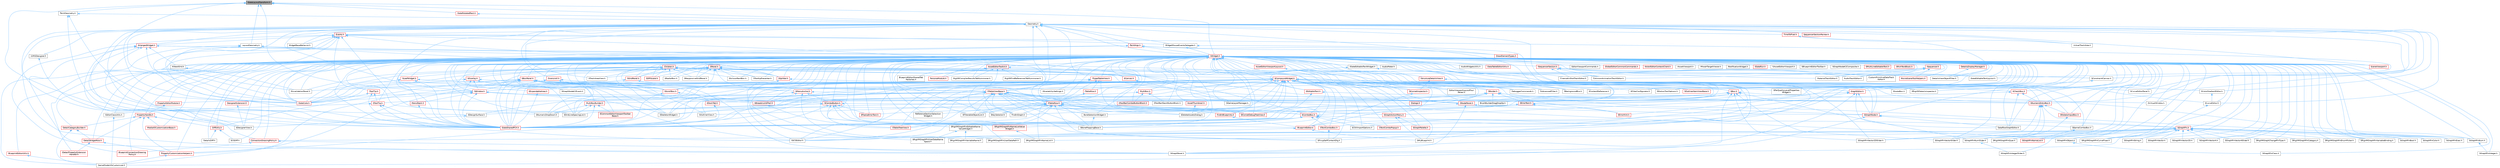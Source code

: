 digraph "SlateLayoutTransform.h"
{
 // INTERACTIVE_SVG=YES
 // LATEX_PDF_SIZE
  bgcolor="transparent";
  edge [fontname=Helvetica,fontsize=10,labelfontname=Helvetica,labelfontsize=10];
  node [fontname=Helvetica,fontsize=10,shape=box,height=0.2,width=0.4];
  Node1 [id="Node000001",label="SlateLayoutTransform.h",height=0.2,width=0.4,color="gray40", fillcolor="grey60", style="filled", fontcolor="black",tooltip=" "];
  Node1 -> Node2 [id="edge1_Node000001_Node000002",dir="back",color="steelblue1",style="solid",tooltip=" "];
  Node2 [id="Node000002",label="Geometry.h",height=0.2,width=0.4,color="grey40", fillcolor="white", style="filled",URL="$d3/d8b/Geometry_8h.html",tooltip=" "];
  Node2 -> Node3 [id="edge2_Node000002_Node000003",dir="back",color="steelblue1",style="solid",tooltip=" "];
  Node3 [id="Node000003",label="ArrangedWidget.h",height=0.2,width=0.4,color="red", fillcolor="#FFF0F0", style="filled",URL="$d9/dca/ArrangedWidget_8h.html",tooltip=" "];
  Node3 -> Node38 [id="edge3_Node000003_Node000038",dir="back",color="steelblue1",style="solid",tooltip=" "];
  Node38 [id="Node000038",label="BlueprintConnectionDrawing\lPolicy.h",height=0.2,width=0.4,color="red", fillcolor="#FFF0F0", style="filled",URL="$d2/dfc/BlueprintConnectionDrawingPolicy_8h.html",tooltip=" "];
  Node3 -> Node37 [id="edge4_Node000003_Node000037",dir="back",color="steelblue1",style="solid",tooltip=" "];
  Node37 [id="Node000037",label="ConnectionDrawingPolicy.h",height=0.2,width=0.4,color="red", fillcolor="#FFF0F0", style="filled",URL="$d5/dc8/ConnectionDrawingPolicy_8h.html",tooltip=" "];
  Node37 -> Node38 [id="edge5_Node000037_Node000038",dir="back",color="steelblue1",style="solid",tooltip=" "];
  Node37 -> Node35 [id="edge6_Node000037_Node000035",dir="back",color="steelblue1",style="solid",tooltip=" "];
  Node35 [id="Node000035",label="SGraphPanel.h",height=0.2,width=0.4,color="grey40", fillcolor="white", style="filled",URL="$d2/dcf/SGraphPanel_8h.html",tooltip=" "];
  Node3 -> Node653 [id="edge7_Node000003_Node000653",dir="back",color="steelblue1",style="solid",tooltip=" "];
  Node653 [id="Node000653",label="HittestGrid.h",height=0.2,width=0.4,color="grey40", fillcolor="white", style="filled",URL="$da/d73/HittestGrid_8h.html",tooltip=" "];
  Node653 -> Node654 [id="edge8_Node000653_Node000654",dir="back",color="steelblue1",style="solid",tooltip=" "];
  Node654 [id="Node000654",label="SInvalidationPanel.h",height=0.2,width=0.4,color="grey40", fillcolor="white", style="filled",URL="$d7/d86/SInvalidationPanel_8h.html",tooltip=" "];
  Node3 -> Node16 [id="edge9_Node000003_Node000016",dir="back",color="steelblue1",style="solid",tooltip=" "];
  Node16 [id="Node000016",label="SDesignerView.h",height=0.2,width=0.4,color="grey40", fillcolor="white", style="filled",URL="$d2/d14/SDesignerView_8h.html",tooltip=" "];
  Node3 -> Node7 [id="edge10_Node000003_Node000007",dir="back",color="steelblue1",style="solid",tooltip=" "];
  Node7 [id="Node000007",label="SNodePanel.h",height=0.2,width=0.4,color="red", fillcolor="#FFF0F0", style="filled",URL="$da/db1/SNodePanel_8h.html",tooltip=" "];
  Node7 -> Node15 [id="edge11_Node000007_Node000015",dir="back",color="steelblue1",style="solid",tooltip=" "];
  Node15 [id="Node000015",label="SDesignSurface.h",height=0.2,width=0.4,color="grey40", fillcolor="white", style="filled",URL="$d0/d2a/SDesignSurface_8h.html",tooltip=" "];
  Node15 -> Node16 [id="edge12_Node000015_Node000016",dir="back",color="steelblue1",style="solid",tooltip=" "];
  Node7 -> Node17 [id="edge13_Node000007_Node000017",dir="back",color="steelblue1",style="solid",tooltip=" "];
  Node17 [id="Node000017",label="SGraphNode.h",height=0.2,width=0.4,color="red", fillcolor="#FFF0F0", style="filled",URL="$d2/d30/SGraphNode_8h.html",tooltip=" "];
  Node17 -> Node18 [id="edge14_Node000017_Node000018",dir="back",color="steelblue1",style="solid",tooltip=" "];
  Node18 [id="Node000018",label="DataflowGraphEditor.h",height=0.2,width=0.4,color="grey40", fillcolor="white", style="filled",URL="$d4/dfa/DataflowGraphEditor_8h.html",tooltip=" "];
  Node17 -> Node35 [id="edge15_Node000017_Node000035",dir="back",color="steelblue1",style="solid",tooltip=" "];
  Node17 -> Node36 [id="edge16_Node000017_Node000036",dir="back",color="steelblue1",style="solid",tooltip=" "];
  Node36 [id="Node000036",label="SGraphPin.h",height=0.2,width=0.4,color="red", fillcolor="#FFF0F0", style="filled",URL="$d1/dd1/SGraphPin_8h.html",tooltip=" "];
  Node36 -> Node37 [id="edge17_Node000036_Node000037",dir="back",color="steelblue1",style="solid",tooltip=" "];
  Node36 -> Node35 [id="edge18_Node000036_Node000035",dir="back",color="steelblue1",style="solid",tooltip=" "];
  Node36 -> Node44 [id="edge19_Node000036_Node000044",dir="back",color="steelblue1",style="solid",tooltip=" "];
  Node44 [id="Node000044",label="SGraphPinBool.h",height=0.2,width=0.4,color="grey40", fillcolor="white", style="filled",URL="$d8/d82/SGraphPinBool_8h.html",tooltip=" "];
  Node36 -> Node45 [id="edge20_Node000036_Node000045",dir="back",color="steelblue1",style="solid",tooltip=" "];
  Node45 [id="Node000045",label="SGraphPinColor.h",height=0.2,width=0.4,color="grey40", fillcolor="white", style="filled",URL="$dd/d8d/SGraphPinColor_8h.html",tooltip=" "];
  Node36 -> Node47 [id="edge21_Node000036_Node000047",dir="back",color="steelblue1",style="solid",tooltip=" "];
  Node47 [id="Node000047",label="SGraphPinExec.h",height=0.2,width=0.4,color="grey40", fillcolor="white", style="filled",URL="$d1/d4c/SGraphPinExec_8h.html",tooltip=" "];
  Node36 -> Node48 [id="edge22_Node000036_Node000048",dir="back",color="steelblue1",style="solid",tooltip=" "];
  Node48 [id="Node000048",label="SGraphPinNameList.h",height=0.2,width=0.4,color="red", fillcolor="#FFF0F0", style="filled",URL="$d4/d09/SGraphPinNameList_8h.html",tooltip=" "];
  Node36 -> Node50 [id="edge23_Node000036_Node000050",dir="back",color="steelblue1",style="solid",tooltip=" "];
  Node50 [id="Node000050",label="SGraphPinNum.h",height=0.2,width=0.4,color="grey40", fillcolor="white", style="filled",URL="$d7/da4/SGraphPinNum_8h.html",tooltip=" "];
  Node50 -> Node51 [id="edge24_Node000050_Node000051",dir="back",color="steelblue1",style="solid",tooltip=" "];
  Node51 [id="Node000051",label="SGraphPinInteger.h",height=0.2,width=0.4,color="grey40", fillcolor="white", style="filled",URL="$df/d54/SGraphPinInteger_8h.html",tooltip=" "];
  Node36 -> Node52 [id="edge25_Node000036_Node000052",dir="back",color="steelblue1",style="solid",tooltip=" "];
  Node52 [id="Node000052",label="SGraphPinNumSlider.h",height=0.2,width=0.4,color="grey40", fillcolor="white", style="filled",URL="$d5/d00/SGraphPinNumSlider_8h.html",tooltip=" "];
  Node52 -> Node53 [id="edge26_Node000052_Node000053",dir="back",color="steelblue1",style="solid",tooltip=" "];
  Node53 [id="Node000053",label="SGraphPinIntegerSlider.h",height=0.2,width=0.4,color="grey40", fillcolor="white", style="filled",URL="$da/d60/SGraphPinIntegerSlider_8h.html",tooltip=" "];
  Node36 -> Node54 [id="edge27_Node000036_Node000054",dir="back",color="steelblue1",style="solid",tooltip=" "];
  Node54 [id="Node000054",label="SGraphPinObject.h",height=0.2,width=0.4,color="grey40", fillcolor="white", style="filled",URL="$da/dd6/SGraphPinObject_8h.html",tooltip=" "];
  Node54 -> Node55 [id="edge28_Node000054_Node000055",dir="back",color="steelblue1",style="solid",tooltip=" "];
  Node55 [id="Node000055",label="SGraphPinClass.h",height=0.2,width=0.4,color="grey40", fillcolor="white", style="filled",URL="$df/d8d/SGraphPinClass_8h.html",tooltip=" "];
  Node36 -> Node56 [id="edge29_Node000036_Node000056",dir="back",color="steelblue1",style="solid",tooltip=" "];
  Node56 [id="Node000056",label="SGraphPinString.h",height=0.2,width=0.4,color="grey40", fillcolor="white", style="filled",URL="$d0/d49/SGraphPinString_8h.html",tooltip=" "];
  Node36 -> Node58 [id="edge30_Node000036_Node000058",dir="back",color="steelblue1",style="solid",tooltip=" "];
  Node58 [id="Node000058",label="SGraphPinVector.h",height=0.2,width=0.4,color="grey40", fillcolor="white", style="filled",URL="$d8/de7/SGraphPinVector_8h.html",tooltip=" "];
  Node36 -> Node59 [id="edge31_Node000036_Node000059",dir="back",color="steelblue1",style="solid",tooltip=" "];
  Node59 [id="Node000059",label="SGraphPinVector2D.h",height=0.2,width=0.4,color="grey40", fillcolor="white", style="filled",URL="$d7/d67/SGraphPinVector2D_8h.html",tooltip=" "];
  Node36 -> Node60 [id="edge32_Node000036_Node000060",dir="back",color="steelblue1",style="solid",tooltip=" "];
  Node60 [id="Node000060",label="SGraphPinVector2DSlider.h",height=0.2,width=0.4,color="grey40", fillcolor="white", style="filled",URL="$d7/d05/SGraphPinVector2DSlider_8h.html",tooltip=" "];
  Node36 -> Node61 [id="edge33_Node000036_Node000061",dir="back",color="steelblue1",style="solid",tooltip=" "];
  Node61 [id="Node000061",label="SGraphPinVector4.h",height=0.2,width=0.4,color="grey40", fillcolor="white", style="filled",URL="$d4/d94/SGraphPinVector4_8h.html",tooltip=" "];
  Node36 -> Node62 [id="edge34_Node000036_Node000062",dir="back",color="steelblue1",style="solid",tooltip=" "];
  Node62 [id="Node000062",label="SGraphPinVector4Slider.h",height=0.2,width=0.4,color="grey40", fillcolor="white", style="filled",URL="$d9/db8/SGraphPinVector4Slider_8h.html",tooltip=" "];
  Node36 -> Node63 [id="edge35_Node000036_Node000063",dir="back",color="steelblue1",style="solid",tooltip=" "];
  Node63 [id="Node000063",label="SGraphPinVectorSlider.h",height=0.2,width=0.4,color="grey40", fillcolor="white", style="filled",URL="$dc/d38/SGraphPinVectorSlider_8h.html",tooltip=" "];
  Node36 -> Node64 [id="edge36_Node000036_Node000064",dir="back",color="steelblue1",style="solid",tooltip=" "];
  Node64 [id="Node000064",label="SRigVMGraphChangePinType.h",height=0.2,width=0.4,color="grey40", fillcolor="white", style="filled",URL="$d4/da7/SRigVMGraphChangePinType_8h.html",tooltip=" "];
  Node36 -> Node65 [id="edge37_Node000036_Node000065",dir="back",color="steelblue1",style="solid",tooltip=" "];
  Node65 [id="Node000065",label="SRigVMGraphPinCategory.h",height=0.2,width=0.4,color="grey40", fillcolor="white", style="filled",URL="$da/d67/SRigVMGraphPinCategory_8h.html",tooltip=" "];
  Node36 -> Node66 [id="edge38_Node000036_Node000066",dir="back",color="steelblue1",style="solid",tooltip=" "];
  Node66 [id="Node000066",label="SRigVMGraphPinCurveFloat.h",height=0.2,width=0.4,color="grey40", fillcolor="white", style="filled",URL="$d3/d13/SRigVMGraphPinCurveFloat_8h.html",tooltip=" "];
  Node36 -> Node67 [id="edge39_Node000036_Node000067",dir="back",color="steelblue1",style="solid",tooltip=" "];
  Node67 [id="Node000067",label="SRigVMGraphPinEnumPicker.h",height=0.2,width=0.4,color="grey40", fillcolor="white", style="filled",URL="$d9/dd1/SRigVMGraphPinEnumPicker_8h.html",tooltip=" "];
  Node36 -> Node68 [id="edge40_Node000036_Node000068",dir="back",color="steelblue1",style="solid",tooltip=" "];
  Node68 [id="Node000068",label="SRigVMGraphPinNameList.h",height=0.2,width=0.4,color="grey40", fillcolor="white", style="filled",URL="$d7/dfc/SRigVMGraphPinNameList_8h.html",tooltip=" "];
  Node36 -> Node69 [id="edge41_Node000036_Node000069",dir="back",color="steelblue1",style="solid",tooltip=" "];
  Node69 [id="Node000069",label="SRigVMGraphPinQuat.h",height=0.2,width=0.4,color="grey40", fillcolor="white", style="filled",URL="$de/dda/SRigVMGraphPinQuat_8h.html",tooltip=" "];
  Node36 -> Node70 [id="edge42_Node000036_Node000070",dir="back",color="steelblue1",style="solid",tooltip=" "];
  Node70 [id="Node000070",label="SRigVMGraphPinUserDataName\lSpace.h",height=0.2,width=0.4,color="grey40", fillcolor="white", style="filled",URL="$d7/dfd/SRigVMGraphPinUserDataNameSpace_8h.html",tooltip=" "];
  Node36 -> Node71 [id="edge43_Node000036_Node000071",dir="back",color="steelblue1",style="solid",tooltip=" "];
  Node71 [id="Node000071",label="SRigVMGraphPinUserDataPath.h",height=0.2,width=0.4,color="grey40", fillcolor="white", style="filled",URL="$d5/d31/SRigVMGraphPinUserDataPath_8h.html",tooltip=" "];
  Node36 -> Node72 [id="edge44_Node000036_Node000072",dir="back",color="steelblue1",style="solid",tooltip=" "];
  Node72 [id="Node000072",label="SRigVMGraphPinVariableBinding.h",height=0.2,width=0.4,color="grey40", fillcolor="white", style="filled",URL="$db/dca/SRigVMGraphPinVariableBinding_8h.html",tooltip=" "];
  Node36 -> Node73 [id="edge45_Node000036_Node000073",dir="back",color="steelblue1",style="solid",tooltip=" "];
  Node73 [id="Node000073",label="SRigVMGraphPinVariableName.h",height=0.2,width=0.4,color="grey40", fillcolor="white", style="filled",URL="$d0/da1/SRigVMGraphPinVariableName_8h.html",tooltip=" "];
  Node7 -> Node35 [id="edge46_Node000007_Node000035",dir="back",color="steelblue1",style="solid",tooltip=" "];
  Node3 -> Node655 [id="edge47_Node000003_Node000655",dir="back",color="steelblue1",style="solid",tooltip=" "];
  Node655 [id="Node000655",label="SWidget.h",height=0.2,width=0.4,color="red", fillcolor="#FFF0F0", style="filled",URL="$dc/df5/SWidget_8h.html",tooltip=" "];
  Node655 -> Node488 [id="edge48_Node000655_Node000488",dir="back",color="steelblue1",style="solid",tooltip=" "];
  Node488 [id="Node000488",label="AssetEditorToolkit.h",height=0.2,width=0.4,color="red", fillcolor="#FFF0F0", style="filled",URL="$d9/d8b/AssetEditorToolkit_8h.html",tooltip=" "];
  Node488 -> Node192 [id="edge49_Node000488_Node000192",dir="back",color="steelblue1",style="solid",tooltip=" "];
  Node192 [id="Node000192",label="BlueprintEditor.h",height=0.2,width=0.4,color="red", fillcolor="#FFF0F0", style="filled",URL="$df/d7d/BlueprintEditor_8h.html",tooltip=" "];
  Node192 -> Node199 [id="edge50_Node000192_Node000199",dir="back",color="steelblue1",style="solid",tooltip=" "];
  Node199 [id="Node000199",label="SMyBlueprint.h",height=0.2,width=0.4,color="grey40", fillcolor="white", style="filled",URL="$d3/d34/SMyBlueprint_8h.html",tooltip=" "];
  Node192 -> Node161 [id="edge51_Node000192_Node000161",dir="back",color="steelblue1",style="solid",tooltip=" "];
  Node161 [id="Node000161",label="SSCSEditor.h",height=0.2,width=0.4,color="grey40", fillcolor="white", style="filled",URL="$d0/d2e/SSCSEditor_8h.html",tooltip=" "];
  Node488 -> Node491 [id="edge52_Node000488_Node000491",dir="back",color="steelblue1",style="solid",tooltip=" "];
  Node491 [id="Node000491",label="BlueprintEditorSharedTab\lFactories.h",height=0.2,width=0.4,color="grey40", fillcolor="white", style="filled",URL="$d3/d15/BlueprintEditorSharedTabFactories_8h.html",tooltip=" "];
  Node488 -> Node205 [id="edge53_Node000488_Node000205",dir="back",color="steelblue1",style="solid",tooltip=" "];
  Node205 [id="Node000205",label="FindInGraph.h",height=0.2,width=0.4,color="grey40", fillcolor="white", style="filled",URL="$de/d36/FindInGraph_8h.html",tooltip=" "];
  Node488 -> Node484 [id="edge54_Node000488_Node000484",dir="back",color="steelblue1",style="solid",tooltip=" "];
  Node484 [id="Node000484",label="PersonaModule.h",height=0.2,width=0.4,color="red", fillcolor="#FFF0F0", style="filled",URL="$de/d74/PersonaModule_8h.html",tooltip=" "];
  Node488 -> Node496 [id="edge55_Node000488_Node000496",dir="back",color="steelblue1",style="solid",tooltip=" "];
  Node496 [id="Node000496",label="RigVMCompilerResultsTabSummoner.h",height=0.2,width=0.4,color="grey40", fillcolor="white", style="filled",URL="$dd/d05/RigVMCompilerResultsTabSummoner_8h.html",tooltip=" "];
  Node488 -> Node498 [id="edge56_Node000488_Node000498",dir="back",color="steelblue1",style="solid",tooltip=" "];
  Node498 [id="Node000498",label="RigVMFindReferencesTabSummoner.h",height=0.2,width=0.4,color="grey40", fillcolor="white", style="filled",URL="$d5/d7d/RigVMFindReferencesTabSummoner_8h.html",tooltip=" "];
  Node655 -> Node446 [id="edge57_Node000655_Node000446",dir="back",color="steelblue1",style="solid",tooltip=" "];
  Node446 [id="Node000446",label="AssetEditorViewportLayout.h",height=0.2,width=0.4,color="red", fillcolor="#FFF0F0", style="filled",URL="$df/d46/AssetEditorViewportLayout_8h.html",tooltip=" "];
  Node446 -> Node449 [id="edge58_Node000446_Node000449",dir="back",color="steelblue1",style="solid",tooltip=" "];
  Node449 [id="Node000449",label="EditorViewportLayoutFour\lPanes.h",height=0.2,width=0.4,color="grey40", fillcolor="white", style="filled",URL="$d4/d84/EditorViewportLayoutFourPanes_8h.html",tooltip=" "];
  Node655 -> Node656 [id="edge59_Node000655_Node000656",dir="back",color="steelblue1",style="solid",tooltip=" "];
  Node656 [id="Node000656",label="AssetThumbnail.h",height=0.2,width=0.4,color="red", fillcolor="#FFF0F0", style="filled",URL="$d7/d61/AssetThumbnail_8h.html",tooltip=" "];
  Node656 -> Node272 [id="edge60_Node000656_Node000272",dir="back",color="steelblue1",style="solid",tooltip=" "];
  Node272 [id="Node000272",label="SDeleteAssetsDialog.h",height=0.2,width=0.4,color="grey40", fillcolor="white", style="filled",URL="$d7/d0d/SDeleteAssetsDialog_8h.html",tooltip=" "];
  Node655 -> Node630 [id="edge61_Node000655_Node000630",dir="back",color="steelblue1",style="solid",tooltip=" "];
  Node630 [id="Node000630",label="AudioMeter.h",height=0.2,width=0.4,color="grey40", fillcolor="white", style="filled",URL="$de/db0/AudioMeter_8h.html",tooltip=" "];
  Node655 -> Node214 [id="edge62_Node000655_Node000214",dir="back",color="steelblue1",style="solid",tooltip=" "];
  Node214 [id="Node000214",label="AudioTrackEditor.h",height=0.2,width=0.4,color="grey40", fillcolor="white", style="filled",URL="$dd/d96/AudioTrackEditor_8h.html",tooltip=" "];
  Node655 -> Node663 [id="edge63_Node000655_Node000663",dir="back",color="steelblue1",style="solid",tooltip=" "];
  Node663 [id="Node000663",label="AudioWidgetsUtils.h",height=0.2,width=0.4,color="grey40", fillcolor="white", style="filled",URL="$da/d9a/AudioWidgetsUtils_8h.html",tooltip=" "];
  Node655 -> Node38 [id="edge64_Node000655_Node000038",dir="back",color="steelblue1",style="solid",tooltip=" "];
  Node655 -> Node192 [id="edge65_Node000655_Node000192",dir="back",color="steelblue1",style="solid",tooltip=" "];
  Node655 -> Node491 [id="edge66_Node000655_Node000491",dir="back",color="steelblue1",style="solid",tooltip=" "];
  Node655 -> Node664 [id="edge67_Node000655_Node000664",dir="back",color="steelblue1",style="solid",tooltip=" "];
  Node664 [id="Node000664",label="BlueprintEditorUtils.h",height=0.2,width=0.4,color="red", fillcolor="#FFF0F0", style="filled",URL="$d7/d3d/BlueprintEditorUtils_8h.html",tooltip=" "];
  Node664 -> Node118 [id="edge68_Node000664_Node000118",dir="back",color="steelblue1",style="solid",tooltip=" "];
  Node118 [id="Node000118",label="GameModeInfoCustomizer.h",height=0.2,width=0.4,color="grey40", fillcolor="white", style="filled",URL="$d5/df3/GameModeInfoCustomizer_8h.html",tooltip=" "];
  Node655 -> Node185 [id="edge69_Node000655_Node000185",dir="back",color="steelblue1",style="solid",tooltip=" "];
  Node185 [id="Node000185",label="BoneSelectionWidget.h",height=0.2,width=0.4,color="grey40", fillcolor="white", style="filled",URL="$d4/dd3/BoneSelectionWidget_8h.html",tooltip=" "];
  Node185 -> Node132 [id="edge70_Node000185_Node000132",dir="back",color="steelblue1",style="solid",tooltip=" "];
  Node132 [id="Node000132",label="SBoneMappingBase.h",height=0.2,width=0.4,color="grey40", fillcolor="white", style="filled",URL="$d7/d49/SBoneMappingBase_8h.html",tooltip=" "];
  Node655 -> Node418 [id="edge71_Node000655_Node000418",dir="back",color="steelblue1",style="solid",tooltip=" "];
  Node418 [id="Node000418",label="BrushBuilderDragDropOp.h",height=0.2,width=0.4,color="grey40", fillcolor="white", style="filled",URL="$d9/d56/BrushBuilderDragDropOp_8h.html",tooltip=" "];
  Node655 -> Node665 [id="edge72_Node000655_Node000665",dir="back",color="steelblue1",style="solid",tooltip=" "];
  Node665 [id="Node000665",label="Children.h",height=0.2,width=0.4,color="red", fillcolor="#FFF0F0", style="filled",URL="$db/d68/Children_8h.html",tooltip=" "];
  Node665 -> Node666 [id="edge73_Node000665_Node000666",dir="back",color="steelblue1",style="solid",tooltip=" "];
  Node666 [id="Node000666",label="SBox.h",height=0.2,width=0.4,color="red", fillcolor="#FFF0F0", style="filled",URL="$dd/d43/SBox_8h.html",tooltip=" "];
  Node666 -> Node418 [id="edge74_Node000666_Node000418",dir="back",color="steelblue1",style="solid",tooltip=" "];
  Node666 -> Node118 [id="edge75_Node000666_Node000118",dir="back",color="steelblue1",style="solid",tooltip=" "];
  Node666 -> Node133 [id="edge76_Node000666_Node000133",dir="back",color="steelblue1",style="solid",tooltip=" "];
  Node133 [id="Node000133",label="SComboBox.h",height=0.2,width=0.4,color="red", fillcolor="#FFF0F0", style="filled",URL="$d2/dd5/SComboBox_8h.html",tooltip=" "];
  Node133 -> Node143 [id="edge77_Node000133_Node000143",dir="back",color="steelblue1",style="solid",tooltip=" "];
  Node143 [id="Node000143",label="SCSVImportOptions.h",height=0.2,width=0.4,color="grey40", fillcolor="white", style="filled",URL="$d7/dfe/SCSVImportOptions_8h.html",tooltip=" "];
  Node133 -> Node146 [id="edge78_Node000133_Node000146",dir="back",color="steelblue1",style="solid",tooltip=" "];
  Node146 [id="Node000146",label="SNameComboBox.h",height=0.2,width=0.4,color="grey40", fillcolor="white", style="filled",URL="$d8/d4b/SNameComboBox_8h.html",tooltip=" "];
  Node146 -> Node48 [id="edge79_Node000146_Node000048",dir="back",color="steelblue1",style="solid",tooltip=" "];
  Node133 -> Node147 [id="edge80_Node000133_Node000147",dir="back",color="steelblue1",style="solid",tooltip=" "];
  Node147 [id="Node000147",label="SRigVMGraphPinEditableName\lValueWidget.h",height=0.2,width=0.4,color="grey40", fillcolor="white", style="filled",URL="$da/d0c/SRigVMGraphPinEditableNameValueWidget_8h.html",tooltip=" "];
  Node147 -> Node70 [id="edge81_Node000147_Node000070",dir="back",color="steelblue1",style="solid",tooltip=" "];
  Node147 -> Node73 [id="edge82_Node000147_Node000073",dir="back",color="steelblue1",style="solid",tooltip=" "];
  Node133 -> Node148 [id="edge83_Node000133_Node000148",dir="back",color="steelblue1",style="solid",tooltip=" "];
  Node148 [id="Node000148",label="SRigVMGraphPinNameListValue\lWidget.h",height=0.2,width=0.4,color="red", fillcolor="#FFF0F0", style="filled",URL="$dc/dac/SRigVMGraphPinNameListValueWidget_8h.html",tooltip=" "];
  Node148 -> Node68 [id="edge84_Node000148_Node000068",dir="back",color="steelblue1",style="solid",tooltip=" "];
  Node133 -> Node125 [id="edge85_Node000133_Node000125",dir="back",color="steelblue1",style="solid",tooltip=" "];
  Node125 [id="Node000125",label="STableTreeView.h",height=0.2,width=0.4,color="red", fillcolor="#FFF0F0", style="filled",URL="$dd/d46/STableTreeView_8h.html",tooltip=" "];
  Node133 -> Node150 [id="edge86_Node000133_Node000150",dir="back",color="steelblue1",style="solid",tooltip=" "];
  Node150 [id="Node000150",label="STextComboBox.h",height=0.2,width=0.4,color="red", fillcolor="#FFF0F0", style="filled",URL="$d6/d14/STextComboBox_8h.html",tooltip=" "];
  Node150 -> Node151 [id="edge87_Node000150_Node000151",dir="back",color="steelblue1",style="solid",tooltip=" "];
  Node151 [id="Node000151",label="SFixupSelfContextDlg.h",height=0.2,width=0.4,color="grey40", fillcolor="white", style="filled",URL="$d5/da4/SFixupSelfContextDlg_8h.html",tooltip=" "];
  Node133 -> Node152 [id="edge88_Node000133_Node000152",dir="back",color="steelblue1",style="solid",tooltip=" "];
  Node152 [id="Node000152",label="STextComboPopup.h",height=0.2,width=0.4,color="red", fillcolor="#FFF0F0", style="filled",URL="$d1/d76/STextComboPopup_8h.html",tooltip=" "];
  Node133 -> Node84 [id="edge89_Node000133_Node000084",dir="back",color="steelblue1",style="solid",tooltip=" "];
  Node84 [id="Node000084",label="SlateSharedPCH.h",height=0.2,width=0.4,color="red", fillcolor="#FFF0F0", style="filled",URL="$d1/dfc/SlateSharedPCH_8h.html",tooltip=" "];
  Node666 -> Node668 [id="edge90_Node000666_Node000668",dir="back",color="steelblue1",style="solid",tooltip=" "];
  Node668 [id="Node000668",label="SGameLayerManager.h",height=0.2,width=0.4,color="grey40", fillcolor="white", style="filled",URL="$da/d3a/SGameLayerManager_8h.html",tooltip=" "];
  Node666 -> Node50 [id="edge91_Node000666_Node000050",dir="back",color="steelblue1",style="solid",tooltip=" "];
  Node666 -> Node52 [id="edge92_Node000666_Node000052",dir="back",color="steelblue1",style="solid",tooltip=" "];
  Node666 -> Node60 [id="edge93_Node000666_Node000060",dir="back",color="steelblue1",style="solid",tooltip=" "];
  Node666 -> Node63 [id="edge94_Node000666_Node000063",dir="back",color="steelblue1",style="solid",tooltip=" "];
  Node666 -> Node184 [id="edge95_Node000666_Node000184",dir="back",color="steelblue1",style="solid",tooltip=" "];
  Node184 [id="Node000184",label="STableRow.h",height=0.2,width=0.4,color="red", fillcolor="#FFF0F0", style="filled",URL="$d8/d43/STableRow_8h.html",tooltip=" "];
  Node184 -> Node185 [id="edge96_Node000184_Node000185",dir="back",color="steelblue1",style="solid",tooltip=" "];
  Node184 -> Node191 [id="edge97_Node000184_Node000191",dir="back",color="steelblue1",style="solid",tooltip=" "];
  Node191 [id="Node000191",label="FindInBlueprints.h",height=0.2,width=0.4,color="red", fillcolor="#FFF0F0", style="filled",URL="$d0/d27/FindInBlueprints_8h.html",tooltip=" "];
  Node191 -> Node192 [id="edge98_Node000191_Node000192",dir="back",color="steelblue1",style="solid",tooltip=" "];
  Node184 -> Node205 [id="edge99_Node000184_Node000205",dir="back",color="steelblue1",style="solid",tooltip=" "];
  Node184 -> Node270 [id="edge100_Node000184_Node000270",dir="back",color="steelblue1",style="solid",tooltip=" "];
  Node270 [id="Node000270",label="ReferenceSectionSelection\lWidget.h",height=0.2,width=0.4,color="grey40", fillcolor="white", style="filled",URL="$db/d75/ReferenceSectionSelectionWidget_8h.html",tooltip=" "];
  Node184 -> Node132 [id="edge101_Node000184_Node000132",dir="back",color="steelblue1",style="solid",tooltip=" "];
  Node184 -> Node133 [id="edge102_Node000184_Node000133",dir="back",color="steelblue1",style="solid",tooltip=" "];
  Node184 -> Node272 [id="edge103_Node000184_Node000272",dir="back",color="steelblue1",style="solid",tooltip=" "];
  Node184 -> Node273 [id="edge104_Node000184_Node000273",dir="back",color="steelblue1",style="solid",tooltip=" "];
  Node273 [id="Node000273",label="SFilterableObjectList.h",height=0.2,width=0.4,color="grey40", fillcolor="white", style="filled",URL="$dc/de4/SFilterableObjectList_8h.html",tooltip=" "];
  Node184 -> Node151 [id="edge105_Node000184_Node000151",dir="back",color="steelblue1",style="solid",tooltip=" "];
  Node184 -> Node274 [id="edge106_Node000184_Node000274",dir="back",color="steelblue1",style="solid",tooltip=" "];
  Node274 [id="Node000274",label="SGraphActionMenu.h",height=0.2,width=0.4,color="red", fillcolor="#FFF0F0", style="filled",URL="$d0/d9a/SGraphActionMenu_8h.html",tooltip=" "];
  Node274 -> Node277 [id="edge107_Node000274_Node000277",dir="back",color="steelblue1",style="solid",tooltip=" "];
  Node277 [id="Node000277",label="SGraphPalette.h",height=0.2,width=0.4,color="red", fillcolor="#FFF0F0", style="filled",URL="$d5/dd1/SGraphPalette_8h.html",tooltip=" "];
  Node274 -> Node199 [id="edge108_Node000274_Node000199",dir="back",color="steelblue1",style="solid",tooltip=" "];
  Node184 -> Node281 [id="edge109_Node000184_Node000281",dir="back",color="steelblue1",style="solid",tooltip=" "];
  Node281 [id="Node000281",label="SKeySelector.h",height=0.2,width=0.4,color="grey40", fillcolor="white", style="filled",URL="$de/d62/SKeySelector_8h.html",tooltip=" "];
  Node184 -> Node282 [id="edge110_Node000184_Node000282",dir="back",color="steelblue1",style="solid",tooltip=" "];
  Node282 [id="Node000282",label="SKismetDebugTreeView.h",height=0.2,width=0.4,color="red", fillcolor="#FFF0F0", style="filled",URL="$dc/df5/SKismetDebugTreeView_8h.html",tooltip=" "];
  Node184 -> Node262 [id="edge111_Node000184_Node000262",dir="back",color="steelblue1",style="solid",tooltip=" "];
  Node262 [id="Node000262",label="SOutlinerView.h",height=0.2,width=0.4,color="grey40", fillcolor="white", style="filled",URL="$d5/de1/SOutlinerView_8h.html",tooltip=" "];
  Node184 -> Node161 [id="edge112_Node000184_Node000161",dir="back",color="steelblue1",style="solid",tooltip=" "];
  Node184 -> Node181 [id="edge113_Node000184_Node000181",dir="back",color="steelblue1",style="solid",tooltip=" "];
  Node181 [id="Node000181",label="SSkeletonWidget.h",height=0.2,width=0.4,color="grey40", fillcolor="white", style="filled",URL="$dd/da7/SSkeletonWidget_8h.html",tooltip=" "];
  Node184 -> Node84 [id="edge114_Node000184_Node000084",dir="back",color="steelblue1",style="solid",tooltip=" "];
  Node666 -> Node84 [id="edge115_Node000666_Node000084",dir="back",color="steelblue1",style="solid",tooltip=" "];
  Node665 -> Node87 [id="edge116_Node000665_Node000087",dir="back",color="steelblue1",style="solid",tooltip=" "];
  Node87 [id="Node000087",label="SBoxPanel.h",height=0.2,width=0.4,color="red", fillcolor="#FFF0F0", style="filled",URL="$d8/de6/SBoxPanel_8h.html",tooltip=" "];
  Node87 -> Node110 [id="edge117_Node000087_Node000110",dir="back",color="steelblue1",style="solid",tooltip=" "];
  Node110 [id="Node000110",label="DiffUtils.h",height=0.2,width=0.4,color="red", fillcolor="#FFF0F0", style="filled",URL="$d4/d91/DiffUtils_8h.html",tooltip=" "];
  Node110 -> Node115 [id="edge118_Node000110_Node000115",dir="back",color="steelblue1",style="solid",tooltip=" "];
  Node115 [id="Node000115",label="DetailsDiff.h",height=0.2,width=0.4,color="grey40", fillcolor="white", style="filled",URL="$de/dfc/DetailsDiff_8h.html",tooltip=" "];
  Node110 -> Node117 [id="edge119_Node000110_Node000117",dir="back",color="steelblue1",style="solid",tooltip=" "];
  Node117 [id="Node000117",label="SCSDiff.h",height=0.2,width=0.4,color="grey40", fillcolor="white", style="filled",URL="$da/dc5/SCSDiff_8h.html",tooltip=" "];
  Node87 -> Node118 [id="edge120_Node000087_Node000118",dir="back",color="steelblue1",style="solid",tooltip=" "];
  Node87 -> Node120 [id="edge121_Node000087_Node000120",dir="back",color="steelblue1",style="solid",tooltip=" "];
  Node120 [id="Node000120",label="PropertyCustomizationHelpers.h",height=0.2,width=0.4,color="red", fillcolor="#FFF0F0", style="filled",URL="$d7/dd0/PropertyCustomizationHelpers_8h.html",tooltip=" "];
  Node120 -> Node118 [id="edge122_Node000120_Node000118",dir="back",color="steelblue1",style="solid",tooltip=" "];
  Node87 -> Node124 [id="edge123_Node000087_Node000124",dir="back",color="steelblue1",style="solid",tooltip=" "];
  Node124 [id="Node000124",label="SBreadcrumbTrail.h",height=0.2,width=0.4,color="red", fillcolor="#FFF0F0", style="filled",URL="$d4/de2/SBreadcrumbTrail_8h.html",tooltip=" "];
  Node124 -> Node125 [id="edge124_Node000124_Node000125",dir="back",color="steelblue1",style="solid",tooltip=" "];
  Node87 -> Node128 [id="edge125_Node000087_Node000128",dir="back",color="steelblue1",style="solid",tooltip=" "];
  Node128 [id="Node000128",label="SComboButton.h",height=0.2,width=0.4,color="red", fillcolor="#FFF0F0", style="filled",URL="$dc/d43/SComboButton_8h.html",tooltip=" "];
  Node128 -> Node132 [id="edge126_Node000128_Node000132",dir="back",color="steelblue1",style="solid",tooltip=" "];
  Node128 -> Node133 [id="edge127_Node000128_Node000133",dir="back",color="steelblue1",style="solid",tooltip=" "];
  Node128 -> Node162 [id="edge128_Node000128_Node000162",dir="back",color="steelblue1",style="solid",tooltip=" "];
  Node162 [id="Node000162",label="SGridLineSpacingList.h",height=0.2,width=0.4,color="grey40", fillcolor="white", style="filled",URL="$db/d48/SGridLineSpacingList_8h.html",tooltip=" "];
  Node128 -> Node163 [id="edge129_Node000128_Node000163",dir="back",color="steelblue1",style="solid",tooltip=" "];
  Node163 [id="Node000163",label="SNumericDropDown.h",height=0.2,width=0.4,color="grey40", fillcolor="white", style="filled",URL="$d3/d12/SNumericDropDown_8h.html",tooltip=" "];
  Node128 -> Node164 [id="edge130_Node000128_Node000164",dir="back",color="steelblue1",style="solid",tooltip=" "];
  Node164 [id="Node000164",label="SPopUpErrorText.h",height=0.2,width=0.4,color="red", fillcolor="#FFF0F0", style="filled",URL="$d7/d15/SPopUpErrorText_8h.html",tooltip=" "];
  Node128 -> Node147 [id="edge131_Node000128_Node000147",dir="back",color="steelblue1",style="solid",tooltip=" "];
  Node128 -> Node148 [id="edge132_Node000128_Node000148",dir="back",color="steelblue1",style="solid",tooltip=" "];
  Node128 -> Node84 [id="edge133_Node000128_Node000084",dir="back",color="steelblue1",style="solid",tooltip=" "];
  Node87 -> Node162 [id="edge134_Node000087_Node000162",dir="back",color="steelblue1",style="solid",tooltip=" "];
  Node87 -> Node163 [id="edge135_Node000087_Node000163",dir="back",color="steelblue1",style="solid",tooltip=" "];
  Node87 -> Node167 [id="edge136_Node000087_Node000167",dir="back",color="steelblue1",style="solid",tooltip=" "];
  Node167 [id="Node000167",label="SNumericEntryBox.h",height=0.2,width=0.4,color="red", fillcolor="#FFF0F0", style="filled",URL="$d8/d1a/SNumericEntryBox_8h.html",tooltip=" "];
  Node167 -> Node50 [id="edge137_Node000167_Node000050",dir="back",color="steelblue1",style="solid",tooltip=" "];
  Node167 -> Node52 [id="edge138_Node000167_Node000052",dir="back",color="steelblue1",style="solid",tooltip=" "];
  Node167 -> Node60 [id="edge139_Node000167_Node000060",dir="back",color="steelblue1",style="solid",tooltip=" "];
  Node167 -> Node63 [id="edge140_Node000167_Node000063",dir="back",color="steelblue1",style="solid",tooltip=" "];
  Node167 -> Node168 [id="edge141_Node000167_Node000168",dir="back",color="steelblue1",style="solid",tooltip=" "];
  Node168 [id="Node000168",label="SRotatorInputBox.h",height=0.2,width=0.4,color="red", fillcolor="#FFF0F0", style="filled",URL="$de/dd2/SRotatorInputBox_8h.html",tooltip=" "];
  Node168 -> Node69 [id="edge142_Node000168_Node000069",dir="back",color="steelblue1",style="solid",tooltip=" "];
  Node87 -> Node161 [id="edge143_Node000087_Node000161",dir="back",color="steelblue1",style="solid",tooltip=" "];
  Node87 -> Node178 [id="edge144_Node000087_Node000178",dir="back",color="steelblue1",style="solid",tooltip=" "];
  Node178 [id="Node000178",label="SScrollBox.h",height=0.2,width=0.4,color="red", fillcolor="#FFF0F0", style="filled",URL="$d3/da2/SScrollBox_8h.html",tooltip=" "];
  Node178 -> Node124 [id="edge145_Node000178_Node000124",dir="back",color="steelblue1",style="solid",tooltip=" "];
  Node178 -> Node84 [id="edge146_Node000178_Node000084",dir="back",color="steelblue1",style="solid",tooltip=" "];
  Node87 -> Node181 [id="edge147_Node000087_Node000181",dir="back",color="steelblue1",style="solid",tooltip=" "];
  Node87 -> Node184 [id="edge148_Node000087_Node000184",dir="back",color="steelblue1",style="solid",tooltip=" "];
  Node87 -> Node312 [id="edge149_Node000087_Node000312",dir="back",color="steelblue1",style="solid",tooltip=" "];
  Node312 [id="Node000312",label="STableViewBase.h",height=0.2,width=0.4,color="red", fillcolor="#FFF0F0", style="filled",URL="$da/d88/STableViewBase_8h.html",tooltip=" "];
  Node312 -> Node185 [id="edge150_Node000312_Node000185",dir="back",color="steelblue1",style="solid",tooltip=" "];
  Node312 -> Node191 [id="edge151_Node000312_Node000191",dir="back",color="steelblue1",style="solid",tooltip=" "];
  Node312 -> Node205 [id="edge152_Node000312_Node000205",dir="back",color="steelblue1",style="solid",tooltip=" "];
  Node312 -> Node270 [id="edge153_Node000312_Node000270",dir="back",color="steelblue1",style="solid",tooltip=" "];
  Node312 -> Node132 [id="edge154_Node000312_Node000132",dir="back",color="steelblue1",style="solid",tooltip=" "];
  Node312 -> Node133 [id="edge155_Node000312_Node000133",dir="back",color="steelblue1",style="solid",tooltip=" "];
  Node312 -> Node272 [id="edge156_Node000312_Node000272",dir="back",color="steelblue1",style="solid",tooltip=" "];
  Node312 -> Node273 [id="edge157_Node000312_Node000273",dir="back",color="steelblue1",style="solid",tooltip=" "];
  Node312 -> Node151 [id="edge158_Node000312_Node000151",dir="back",color="steelblue1",style="solid",tooltip=" "];
  Node312 -> Node274 [id="edge159_Node000312_Node000274",dir="back",color="steelblue1",style="solid",tooltip=" "];
  Node312 -> Node281 [id="edge160_Node000312_Node000281",dir="back",color="steelblue1",style="solid",tooltip=" "];
  Node312 -> Node282 [id="edge161_Node000312_Node000282",dir="back",color="steelblue1",style="solid",tooltip=" "];
  Node312 -> Node262 [id="edge162_Node000312_Node000262",dir="back",color="steelblue1",style="solid",tooltip=" "];
  Node312 -> Node161 [id="edge163_Node000312_Node000161",dir="back",color="steelblue1",style="solid",tooltip=" "];
  Node312 -> Node181 [id="edge164_Node000312_Node000181",dir="back",color="steelblue1",style="solid",tooltip=" "];
  Node312 -> Node184 [id="edge165_Node000312_Node000184",dir="back",color="steelblue1",style="solid",tooltip=" "];
  Node312 -> Node125 [id="edge166_Node000312_Node000125",dir="back",color="steelblue1",style="solid",tooltip=" "];
  Node312 -> Node84 [id="edge167_Node000312_Node000084",dir="back",color="steelblue1",style="solid",tooltip=" "];
  Node87 -> Node314 [id="edge168_Node000087_Node000314",dir="back",color="steelblue1",style="solid",tooltip=" "];
  Node314 [id="Node000314",label="SWindow.h",height=0.2,width=0.4,color="red", fillcolor="#FFF0F0", style="filled",URL="$d2/d6d/SWindow_8h.html",tooltip=" "];
  Node314 -> Node192 [id="edge169_Node000314_Node000192",dir="back",color="steelblue1",style="solid",tooltip=" "];
  Node314 -> Node316 [id="edge170_Node000314_Node000316",dir="back",color="steelblue1",style="solid",tooltip=" "];
  Node316 [id="Node000316",label="Dialogs.h",height=0.2,width=0.4,color="red", fillcolor="#FFF0F0", style="filled",URL="$d2/d5c/Dialogs_8h.html",tooltip=" "];
  Node314 -> Node537 [id="edge171_Node000314_Node000537",dir="back",color="steelblue1",style="solid",tooltip=" "];
  Node537 [id="Node000537",label="MenuStack.h",height=0.2,width=0.4,color="red", fillcolor="#FFF0F0", style="filled",URL="$d8/d80/MenuStack_8h.html",tooltip=" "];
  Node537 -> Node84 [id="edge172_Node000537_Node000084",dir="back",color="steelblue1",style="solid",tooltip=" "];
  Node314 -> Node580 [id="edge173_Node000314_Node000580",dir="back",color="steelblue1",style="solid",tooltip=" "];
  Node580 [id="Node000580",label="PropertyEditorModule.h",height=0.2,width=0.4,color="red", fillcolor="#FFF0F0", style="filled",URL="$d5/d90/PropertyEditorModule_8h.html",tooltip=" "];
  Node580 -> Node584 [id="edge174_Node000580_Node000584",dir="back",color="steelblue1",style="solid",tooltip=" "];
  Node584 [id="Node000584",label="PropertyHandle.h",height=0.2,width=0.4,color="red", fillcolor="#FFF0F0", style="filled",URL="$d7/d90/PropertyHandle_8h.html",tooltip=" "];
  Node584 -> Node585 [id="edge175_Node000584_Node000585",dir="back",color="steelblue1",style="solid",tooltip=" "];
  Node585 [id="Node000585",label="DetailCategoryBuilder.h",height=0.2,width=0.4,color="red", fillcolor="#FFF0F0", style="filled",URL="$d9/de8/DetailCategoryBuilder_8h.html",tooltip=" "];
  Node585 -> Node587 [id="edge176_Node000585_Node000587",dir="back",color="steelblue1",style="solid",tooltip=" "];
  Node587 [id="Node000587",label="DetailWidgetRow.h",height=0.2,width=0.4,color="red", fillcolor="#FFF0F0", style="filled",URL="$d4/d4d/DetailWidgetRow_8h.html",tooltip=" "];
  Node587 -> Node588 [id="edge177_Node000587_Node000588",dir="back",color="steelblue1",style="solid",tooltip=" "];
  Node588 [id="Node000588",label="IDetailPropertyExtension\lHandler.h",height=0.2,width=0.4,color="red", fillcolor="#FFF0F0", style="filled",URL="$d6/d81/IDetailPropertyExtensionHandler_8h.html",tooltip=" "];
  Node587 -> Node120 [id="edge178_Node000587_Node000120",dir="back",color="steelblue1",style="solid",tooltip=" "];
  Node585 -> Node118 [id="edge179_Node000585_Node000118",dir="back",color="steelblue1",style="solid",tooltip=" "];
  Node584 -> Node587 [id="edge180_Node000584_Node000587",dir="back",color="steelblue1",style="solid",tooltip=" "];
  Node584 -> Node110 [id="edge181_Node000584_Node000110",dir="back",color="steelblue1",style="solid",tooltip=" "];
  Node584 -> Node611 [id="edge182_Node000584_Node000611",dir="back",color="steelblue1",style="solid",tooltip=" "];
  Node611 [id="Node000611",label="MediaIOCustomizationBase.h",height=0.2,width=0.4,color="red", fillcolor="#FFF0F0", style="filled",URL="$d2/dd0/MediaIOCustomizationBase_8h.html",tooltip=" "];
  Node584 -> Node120 [id="edge183_Node000584_Node000120",dir="back",color="steelblue1",style="solid",tooltip=" "];
  Node314 -> Node181 [id="edge184_Node000314_Node000181",dir="back",color="steelblue1",style="solid",tooltip=" "];
  Node314 -> Node623 [id="edge185_Node000314_Node000623",dir="back",color="steelblue1",style="solid",tooltip=" "];
  Node623 [id="Node000623",label="SVirtualWindow.h",height=0.2,width=0.4,color="grey40", fillcolor="white", style="filled",URL="$d3/dd3/SVirtualWindow_8h.html",tooltip=" "];
  Node314 -> Node78 [id="edge186_Node000314_Node000078",dir="back",color="steelblue1",style="solid",tooltip=" "];
  Node78 [id="Node000078",label="SlateCore.h",height=0.2,width=0.4,color="red", fillcolor="#FFF0F0", style="filled",URL="$dc/d03/SlateCore_8h.html",tooltip=" "];
  Node314 -> Node84 [id="edge187_Node000314_Node000084",dir="back",color="steelblue1",style="solid",tooltip=" "];
  Node87 -> Node78 [id="edge188_Node000087_Node000078",dir="back",color="steelblue1",style="solid",tooltip=" "];
  Node87 -> Node84 [id="edge189_Node000087_Node000084",dir="back",color="steelblue1",style="solid",tooltip=" "];
  Node665 -> Node686 [id="edge190_Node000665_Node000686",dir="back",color="steelblue1",style="solid",tooltip=" "];
  Node686 [id="Node000686",label="SCanvas.h",height=0.2,width=0.4,color="red", fillcolor="#FFF0F0", style="filled",URL="$d4/dfa/SCanvas_8h.html",tooltip=" "];
  Node686 -> Node668 [id="edge191_Node000686_Node000668",dir="back",color="steelblue1",style="solid",tooltip=" "];
  Node665 -> Node688 [id="edge192_Node000665_Node000688",dir="back",color="steelblue1",style="solid",tooltip=" "];
  Node688 [id="Node000688",label="SCompoundWidget.h",height=0.2,width=0.4,color="red", fillcolor="#FFF0F0", style="filled",URL="$db/d0b/SCompoundWidget_8h.html",tooltip=" "];
  Node688 -> Node185 [id="edge193_Node000688_Node000185",dir="back",color="steelblue1",style="solid",tooltip=" "];
  Node688 -> Node701 [id="edge194_Node000688_Node000701",dir="back",color="steelblue1",style="solid",tooltip=" "];
  Node701 [id="Node000701",label="DebuggerCommands.h",height=0.2,width=0.4,color="grey40", fillcolor="white", style="filled",URL="$dc/da1/DebuggerCommands_8h.html",tooltip=" "];
  Node688 -> Node316 [id="edge195_Node000688_Node000316",dir="back",color="steelblue1",style="solid",tooltip=" "];
  Node688 -> Node191 [id="edge196_Node000688_Node000191",dir="back",color="steelblue1",style="solid",tooltip=" "];
  Node688 -> Node205 [id="edge197_Node000688_Node000205",dir="back",color="steelblue1",style="solid",tooltip=" "];
  Node688 -> Node702 [id="edge198_Node000688_Node000702",dir="back",color="steelblue1",style="solid",tooltip=" "];
  Node702 [id="Node000702",label="GraphEditor.h",height=0.2,width=0.4,color="red", fillcolor="#FFF0F0", style="filled",URL="$dc/dc5/GraphEditor_8h.html",tooltip=" "];
  Node702 -> Node192 [id="edge199_Node000702_Node000192",dir="back",color="steelblue1",style="solid",tooltip=" "];
  Node702 -> Node18 [id="edge200_Node000702_Node000018",dir="back",color="steelblue1",style="solid",tooltip=" "];
  Node702 -> Node17 [id="edge201_Node000702_Node000017",dir="back",color="steelblue1",style="solid",tooltip=" "];
  Node702 -> Node35 [id="edge202_Node000702_Node000035",dir="back",color="steelblue1",style="solid",tooltip=" "];
  Node702 -> Node7 [id="edge203_Node000702_Node000007",dir="back",color="steelblue1",style="solid",tooltip=" "];
  Node688 -> Node670 [id="edge204_Node000688_Node000670",dir="back",color="steelblue1",style="solid",tooltip=" "];
  Node670 [id="Node000670",label="MultiBox.h",height=0.2,width=0.4,color="red", fillcolor="#FFF0F0", style="filled",URL="$d5/d73/MultiBox_8h.html",tooltip=" "];
  Node670 -> Node671 [id="edge205_Node000670_Node000671",dir="back",color="steelblue1",style="solid",tooltip=" "];
  Node671 [id="Node000671",label="MultiBoxBuilder.h",height=0.2,width=0.4,color="red", fillcolor="#FFF0F0", style="filled",URL="$d5/d36/MultiBoxBuilder_8h.html",tooltip=" "];
  Node671 -> Node642 [id="edge206_Node000671_Node000642",dir="back",color="steelblue1",style="solid",tooltip=" "];
  Node642 [id="Node000642",label="SCommonEditorViewportToolbar\lBase.h",height=0.2,width=0.4,color="red", fillcolor="#FFF0F0", style="filled",URL="$d0/d79/SCommonEditorViewportToolbarBase_8h.html",tooltip=" "];
  Node671 -> Node162 [id="edge207_Node000671_Node000162",dir="back",color="steelblue1",style="solid",tooltip=" "];
  Node671 -> Node163 [id="edge208_Node000671_Node000163",dir="back",color="steelblue1",style="solid",tooltip=" "];
  Node671 -> Node84 [id="edge209_Node000671_Node000084",dir="back",color="steelblue1",style="solid",tooltip=" "];
  Node670 -> Node679 [id="edge210_Node000670_Node000679",dir="back",color="steelblue1",style="solid",tooltip=" "];
  Node679 [id="Node000679",label="SToolBarComboButtonBlock.h",height=0.2,width=0.4,color="red", fillcolor="#FFF0F0", style="filled",URL="$d9/d77/SToolBarComboButtonBlock_8h.html",tooltip=" "];
  Node670 -> Node680 [id="edge211_Node000670_Node000680",dir="back",color="steelblue1",style="solid",tooltip=" "];
  Node680 [id="Node000680",label="SToolBarStackButtonBlock.h",height=0.2,width=0.4,color="grey40", fillcolor="white", style="filled",URL="$d2/d83/SToolBarStackButtonBlock_8h.html",tooltip=" "];
  Node688 -> Node120 [id="edge212_Node000688_Node000120",dir="back",color="steelblue1",style="solid",tooltip=" "];
  Node688 -> Node270 [id="edge213_Node000688_Node000270",dir="back",color="steelblue1",style="solid",tooltip=" "];
  Node688 -> Node293 [id="edge214_Node000688_Node000293",dir="back",color="steelblue1",style="solid",tooltip=" "];
  Node293 [id="Node000293",label="SAdvancedFilter.h",height=0.2,width=0.4,color="grey40", fillcolor="white", style="filled",URL="$d1/d68/SAdvancedFilter_8h.html",tooltip=" "];
  Node688 -> Node723 [id="edge215_Node000688_Node000723",dir="back",color="steelblue1",style="solid",tooltip=" "];
  Node723 [id="Node000723",label="SBackgroundBlur.h",height=0.2,width=0.4,color="grey40", fillcolor="white", style="filled",URL="$d7/d30/SBackgroundBlur_8h.html",tooltip=" "];
  Node688 -> Node132 [id="edge216_Node000688_Node000132",dir="back",color="steelblue1",style="solid",tooltip=" "];
  Node688 -> Node725 [id="edge217_Node000688_Node000725",dir="back",color="steelblue1",style="solid",tooltip=" "];
  Node725 [id="Node000725",label="SBorder.h",height=0.2,width=0.4,color="red", fillcolor="#FFF0F0", style="filled",URL="$d2/d10/SBorder_8h.html",tooltip=" "];
  Node725 -> Node418 [id="edge218_Node000725_Node000418",dir="back",color="steelblue1",style="solid",tooltip=" "];
  Node725 -> Node316 [id="edge219_Node000725_Node000316",dir="back",color="steelblue1",style="solid",tooltip=" "];
  Node725 -> Node640 [id="edge220_Node000725_Node000640",dir="back",color="steelblue1",style="solid",tooltip=" "];
  Node640 [id="Node000640",label="SDockTab.h",height=0.2,width=0.4,color="red", fillcolor="#FFF0F0", style="filled",URL="$d2/d6f/SDockTab_8h.html",tooltip=" "];
  Node640 -> Node84 [id="edge221_Node000640_Node000084",dir="back",color="steelblue1",style="solid",tooltip=" "];
  Node725 -> Node732 [id="edge222_Node000725_Node000732",dir="back",color="steelblue1",style="solid",tooltip=" "];
  Node732 [id="Node000732",label="SErrorText.h",height=0.2,width=0.4,color="red", fillcolor="#FFF0F0", style="filled",URL="$d7/d9a/SErrorText_8h.html",tooltip=" "];
  Node732 -> Node733 [id="edge223_Node000732_Node000733",dir="back",color="steelblue1",style="solid",tooltip=" "];
  Node733 [id="Node000733",label="SErrorHint.h",height=0.2,width=0.4,color="red", fillcolor="#FFF0F0", style="filled",URL="$d9/d4d/SErrorHint_8h.html",tooltip=" "];
  Node732 -> Node17 [id="edge224_Node000732_Node000017",dir="back",color="steelblue1",style="solid",tooltip=" "];
  Node732 -> Node164 [id="edge225_Node000732_Node000164",dir="back",color="steelblue1",style="solid",tooltip=" "];
  Node732 -> Node84 [id="edge226_Node000732_Node000084",dir="back",color="steelblue1",style="solid",tooltip=" "];
  Node725 -> Node36 [id="edge227_Node000725_Node000036",dir="back",color="steelblue1",style="solid",tooltip=" "];
  Node725 -> Node167 [id="edge228_Node000725_Node000167",dir="back",color="steelblue1",style="solid",tooltip=" "];
  Node725 -> Node181 [id="edge229_Node000725_Node000181",dir="back",color="steelblue1",style="solid",tooltip=" "];
  Node725 -> Node184 [id="edge230_Node000725_Node000184",dir="back",color="steelblue1",style="solid",tooltip=" "];
  Node725 -> Node84 [id="edge231_Node000725_Node000084",dir="back",color="steelblue1",style="solid",tooltip=" "];
  Node688 -> Node124 [id="edge232_Node000688_Node000124",dir="back",color="steelblue1",style="solid",tooltip=" "];
  Node688 -> Node143 [id="edge233_Node000688_Node000143",dir="back",color="steelblue1",style="solid",tooltip=" "];
  Node688 -> Node767 [id="edge234_Node000688_Node000767",dir="back",color="steelblue1",style="solid",tooltip=" "];
  Node767 [id="Node000767",label="SCheckBox.h",height=0.2,width=0.4,color="red", fillcolor="#FFF0F0", style="filled",URL="$d8/d16/SCheckBox_8h.html",tooltip=" "];
  Node767 -> Node18 [id="edge235_Node000767_Node000018",dir="back",color="steelblue1",style="solid",tooltip=" "];
  Node767 -> Node167 [id="edge236_Node000767_Node000167",dir="back",color="steelblue1",style="solid",tooltip=" "];
  Node767 -> Node84 [id="edge237_Node000767_Node000084",dir="back",color="steelblue1",style="solid",tooltip=" "];
  Node688 -> Node774 [id="edge238_Node000688_Node000774",dir="back",color="steelblue1",style="solid",tooltip=" "];
  Node774 [id="Node000774",label="SContentReference.h",height=0.2,width=0.4,color="grey40", fillcolor="white", style="filled",URL="$d3/dc5/SContentReference_8h.html",tooltip=" "];
  Node688 -> Node777 [id="edge239_Node000688_Node000777",dir="back",color="steelblue1",style="solid",tooltip=" "];
  Node777 [id="Node000777",label="SCurveEditor.h",height=0.2,width=0.4,color="grey40", fillcolor="white", style="filled",URL="$db/d9a/SCurveEditor_8h.html",tooltip=" "];
  Node777 -> Node66 [id="edge240_Node000777_Node000066",dir="back",color="steelblue1",style="solid",tooltip=" "];
  Node688 -> Node555 [id="edge241_Node000688_Node000555",dir="back",color="steelblue1",style="solid",tooltip=" "];
  Node555 [id="Node000555",label="SCurveEditorPanel.h",height=0.2,width=0.4,color="grey40", fillcolor="white", style="filled",URL="$db/d60/SCurveEditorPanel_8h.html",tooltip=" "];
  Node688 -> Node272 [id="edge242_Node000688_Node000272",dir="back",color="steelblue1",style="solid",tooltip=" "];
  Node688 -> Node15 [id="edge243_Node000688_Node000015",dir="back",color="steelblue1",style="solid",tooltip=" "];
  Node688 -> Node733 [id="edge244_Node000688_Node000733",dir="back",color="steelblue1",style="solid",tooltip=" "];
  Node688 -> Node787 [id="edge245_Node000688_Node000787",dir="back",color="steelblue1",style="solid",tooltip=" "];
  Node787 [id="Node000787",label="SExpandableArea.h",height=0.2,width=0.4,color="red", fillcolor="#FFF0F0", style="filled",URL="$da/d6a/SExpandableArea_8h.html",tooltip=" "];
  Node787 -> Node84 [id="edge246_Node000787_Node000084",dir="back",color="steelblue1",style="solid",tooltip=" "];
  Node688 -> Node295 [id="edge247_Node000688_Node000295",dir="back",color="steelblue1",style="solid",tooltip=" "];
  Node295 [id="Node000295",label="SFilterConfigurator.h",height=0.2,width=0.4,color="grey40", fillcolor="white", style="filled",URL="$d8/d8e/SFilterConfigurator_8h.html",tooltip=" "];
  Node688 -> Node273 [id="edge248_Node000688_Node000273",dir="back",color="steelblue1",style="solid",tooltip=" "];
  Node688 -> Node151 [id="edge249_Node000688_Node000151",dir="back",color="steelblue1",style="solid",tooltip=" "];
  Node688 -> Node668 [id="edge250_Node000688_Node000668",dir="back",color="steelblue1",style="solid",tooltip=" "];
  Node688 -> Node274 [id="edge251_Node000688_Node000274",dir="back",color="steelblue1",style="solid",tooltip=" "];
  Node688 -> Node17 [id="edge252_Node000688_Node000017",dir="back",color="steelblue1",style="solid",tooltip=" "];
  Node688 -> Node277 [id="edge253_Node000688_Node000277",dir="back",color="steelblue1",style="solid",tooltip=" "];
  Node688 -> Node162 [id="edge254_Node000688_Node000162",dir="back",color="steelblue1",style="solid",tooltip=" "];
  Node688 -> Node654 [id="edge255_Node000688_Node000654",dir="back",color="steelblue1",style="solid",tooltip=" "];
  Node688 -> Node281 [id="edge256_Node000688_Node000281",dir="back",color="steelblue1",style="solid",tooltip=" "];
  Node688 -> Node282 [id="edge257_Node000688_Node000282",dir="back",color="steelblue1",style="solid",tooltip=" "];
  Node688 -> Node796 [id="edge258_Node000688_Node000796",dir="back",color="steelblue1",style="solid",tooltip=" "];
  Node796 [id="Node000796",label="SKismetInspector.h",height=0.2,width=0.4,color="red", fillcolor="#FFF0F0", style="filled",URL="$db/dd1/SKismetInspector_8h.html",tooltip=" "];
  Node796 -> Node192 [id="edge259_Node000796_Node000192",dir="back",color="steelblue1",style="solid",tooltip=" "];
  Node688 -> Node708 [id="edge260_Node000688_Node000708",dir="back",color="steelblue1",style="solid",tooltip=" "];
  Node708 [id="Node000708",label="SMotionTrailOptions.h",height=0.2,width=0.4,color="grey40", fillcolor="white", style="filled",URL="$d2/d53/SMotionTrailOptions_8h.html",tooltip=" "];
  Node688 -> Node199 [id="edge261_Node000688_Node000199",dir="back",color="steelblue1",style="solid",tooltip=" "];
  Node688 -> Node146 [id="edge262_Node000688_Node000146",dir="back",color="steelblue1",style="solid",tooltip=" "];
  Node688 -> Node163 [id="edge263_Node000688_Node000163",dir="back",color="steelblue1",style="solid",tooltip=" "];
  Node688 -> Node167 [id="edge264_Node000688_Node000167",dir="back",color="steelblue1",style="solid",tooltip=" "];
  Node688 -> Node805 [id="edge265_Node000688_Node000805",dir="back",color="steelblue1",style="solid",tooltip=" "];
  Node805 [id="Node000805",label="SOutlinerItemViewBase.h",height=0.2,width=0.4,color="red", fillcolor="#FFF0F0", style="filled",URL="$d8/d1b/SOutlinerItemViewBase_8h.html",tooltip=" "];
  Node688 -> Node809 [id="edge266_Node000688_Node000809",dir="back",color="steelblue1",style="solid",tooltip=" "];
  Node809 [id="Node000809",label="SPerQualityLevelProperties\lWidget.h",height=0.2,width=0.4,color="grey40", fillcolor="white", style="filled",URL="$db/d82/SPerQualityLevelPropertiesWidget_8h.html",tooltip=" "];
  Node688 -> Node812 [id="edge267_Node000688_Node000812",dir="back",color="steelblue1",style="solid",tooltip=" "];
  Node812 [id="Node000812",label="SRigVMDetailsInspector.h",height=0.2,width=0.4,color="grey40", fillcolor="white", style="filled",URL="$df/dfb/SRigVMDetailsInspector_8h.html",tooltip=" "];
  Node688 -> Node168 [id="edge268_Node000688_Node000168",dir="back",color="steelblue1",style="solid",tooltip=" "];
  Node688 -> Node161 [id="edge269_Node000688_Node000161",dir="back",color="steelblue1",style="solid",tooltip=" "];
  Node688 -> Node813 [id="edge270_Node000688_Node000813",dir="back",color="steelblue1",style="solid",tooltip=" "];
  Node813 [id="Node000813",label="SScalabilitySettings.h",height=0.2,width=0.4,color="grey40", fillcolor="white", style="filled",URL="$da/d90/SScalabilitySettings_8h.html",tooltip=" "];
  Node688 -> Node814 [id="edge271_Node000688_Node000814",dir="back",color="steelblue1",style="solid",tooltip=" "];
  Node814 [id="Node000814",label="SScaleBox.h",height=0.2,width=0.4,color="grey40", fillcolor="white", style="filled",URL="$d4/d07/SScaleBox_8h.html",tooltip=" "];
  Node688 -> Node178 [id="edge272_Node000688_Node000178",dir="back",color="steelblue1",style="solid",tooltip=" "];
  Node688 -> Node181 [id="edge273_Node000688_Node000181",dir="back",color="steelblue1",style="solid",tooltip=" "];
  Node688 -> Node125 [id="edge274_Node000688_Node000125",dir="back",color="steelblue1",style="solid",tooltip=" "];
  Node688 -> Node312 [id="edge275_Node000688_Node000312",dir="back",color="steelblue1",style="solid",tooltip=" "];
  Node688 -> Node150 [id="edge276_Node000688_Node000150",dir="back",color="steelblue1",style="solid",tooltip=" "];
  Node688 -> Node152 [id="edge277_Node000688_Node000152",dir="back",color="steelblue1",style="solid",tooltip=" "];
  Node688 -> Node822 [id="edge278_Node000688_Node000822",dir="back",color="steelblue1",style="solid",tooltip=" "];
  Node822 [id="Node000822",label="SToolTip.h",height=0.2,width=0.4,color="red", fillcolor="#FFF0F0", style="filled",URL="$db/da8/SToolTip_8h.html",tooltip=" "];
  Node822 -> Node823 [id="edge279_Node000822_Node000823",dir="back",color="steelblue1",style="solid",tooltip=" "];
  Node823 [id="Node000823",label="EditorClassUtils.h",height=0.2,width=0.4,color="grey40", fillcolor="white", style="filled",URL="$d8/d26/EditorClassUtils_8h.html",tooltip=" "];
  Node823 -> Node118 [id="edge280_Node000823_Node000118",dir="back",color="steelblue1",style="solid",tooltip=" "];
  Node822 -> Node161 [id="edge281_Node000822_Node000161",dir="back",color="steelblue1",style="solid",tooltip=" "];
  Node822 -> Node84 [id="edge282_Node000822_Node000084",dir="back",color="steelblue1",style="solid",tooltip=" "];
  Node688 -> Node314 [id="edge283_Node000688_Node000314",dir="back",color="steelblue1",style="solid",tooltip=" "];
  Node688 -> Node78 [id="edge284_Node000688_Node000078",dir="back",color="steelblue1",style="solid",tooltip=" "];
  Node688 -> Node84 [id="edge285_Node000688_Node000084",dir="back",color="steelblue1",style="solid",tooltip=" "];
  Node665 -> Node833 [id="edge286_Node000665_Node000833",dir="back",color="steelblue1",style="solid",tooltip=" "];
  Node833 [id="Node000833",label="SConstraintCanvas.h",height=0.2,width=0.4,color="grey40", fillcolor="white", style="filled",URL="$d4/d58/SConstraintCanvas_8h.html",tooltip=" "];
  Node833 -> Node18 [id="edge287_Node000833_Node000018",dir="back",color="steelblue1",style="solid",tooltip=" "];
  Node665 -> Node834 [id="edge288_Node000665_Node000834",dir="back",color="steelblue1",style="solid",tooltip=" "];
  Node834 [id="Node000834",label="SDPIScaler.h",height=0.2,width=0.4,color="red", fillcolor="#FFF0F0", style="filled",URL="$de/dda/SDPIScaler_8h.html",tooltip=" "];
  Node665 -> Node835 [id="edge289_Node000665_Node000835",dir="back",color="steelblue1",style="solid",tooltip=" "];
  Node835 [id="Node000835",label="SGridPanel.h",height=0.2,width=0.4,color="red", fillcolor="#FFF0F0", style="filled",URL="$d2/d4c/SGridPanel_8h.html",tooltip=" "];
  Node835 -> Node813 [id="edge290_Node000835_Node000813",dir="back",color="steelblue1",style="solid",tooltip=" "];
  Node835 -> Node84 [id="edge291_Node000835_Node000084",dir="back",color="steelblue1",style="solid",tooltip=" "];
  Node665 -> Node654 [id="edge292_Node000665_Node000654",dir="back",color="steelblue1",style="solid",tooltip=" "];
  Node665 -> Node836 [id="edge293_Node000665_Node000836",dir="back",color="steelblue1",style="solid",tooltip=" "];
  Node836 [id="Node000836",label="SLeafWidget.h",height=0.2,width=0.4,color="red", fillcolor="#FFF0F0", style="filled",URL="$dd/dfb/SLeafWidget_8h.html",tooltip=" "];
  Node836 -> Node845 [id="edge294_Node000836_Node000845",dir="back",color="steelblue1",style="solid",tooltip=" "];
  Node845 [id="Node000845",label="SColorGradientEditor.h",height=0.2,width=0.4,color="grey40", fillcolor="white", style="filled",URL="$d3/d99/SColorGradientEditor_8h.html",tooltip=" "];
  Node845 -> Node777 [id="edge295_Node000845_Node000777",dir="back",color="steelblue1",style="solid",tooltip=" "];
  Node836 -> Node78 [id="edge296_Node000836_Node000078",dir="back",color="steelblue1",style="solid",tooltip=" "];
  Node836 -> Node84 [id="edge297_Node000836_Node000084",dir="back",color="steelblue1",style="solid",tooltip=" "];
  Node665 -> Node863 [id="edge298_Node000665_Node000863",dir="back",color="steelblue1",style="solid",tooltip=" "];
  Node863 [id="Node000863",label="SMenuAnchor.h",height=0.2,width=0.4,color="red", fillcolor="#FFF0F0", style="filled",URL="$d3/d52/SMenuAnchor_8h.html",tooltip=" "];
  Node863 -> Node124 [id="edge299_Node000863_Node000124",dir="back",color="steelblue1",style="solid",tooltip=" "];
  Node863 -> Node128 [id="edge300_Node000863_Node000128",dir="back",color="steelblue1",style="solid",tooltip=" "];
  Node863 -> Node54 [id="edge301_Node000863_Node000054",dir="back",color="steelblue1",style="solid",tooltip=" "];
  Node863 -> Node71 [id="edge302_Node000863_Node000071",dir="back",color="steelblue1",style="solid",tooltip=" "];
  Node863 -> Node84 [id="edge303_Node000863_Node000084",dir="back",color="steelblue1",style="solid",tooltip=" "];
  Node665 -> Node7 [id="edge304_Node000665_Node000007",dir="back",color="steelblue1",style="solid",tooltip=" "];
  Node665 -> Node867 [id="edge305_Node000665_Node000867",dir="back",color="steelblue1",style="solid",tooltip=" "];
  Node867 [id="Node000867",label="SOverlay.h",height=0.2,width=0.4,color="red", fillcolor="#FFF0F0", style="filled",URL="$d2/d4b/SOverlay_8h.html",tooltip=" "];
  Node867 -> Node17 [id="edge306_Node000867_Node000017",dir="back",color="steelblue1",style="solid",tooltip=" "];
  Node867 -> Node29 [id="edge307_Node000867_Node000029",dir="back",color="steelblue1",style="solid",tooltip=" "];
  Node29 [id="Node000029",label="SGraphNodeK2Event.h",height=0.2,width=0.4,color="grey40", fillcolor="white", style="filled",URL="$de/d09/SGraphNodeK2Event_8h.html",tooltip=" "];
  Node867 -> Node314 [id="edge308_Node000867_Node000314",dir="back",color="steelblue1",style="solid",tooltip=" "];
  Node867 -> Node78 [id="edge309_Node000867_Node000078",dir="back",color="steelblue1",style="solid",tooltip=" "];
  Node867 -> Node84 [id="edge310_Node000867_Node000084",dir="back",color="steelblue1",style="solid",tooltip=" "];
  Node665 -> Node869 [id="edge311_Node000665_Node000869",dir="back",color="steelblue1",style="solid",tooltip=" "];
  Node869 [id="Node000869",label="SRadialBox.h",height=0.2,width=0.4,color="grey40", fillcolor="white", style="filled",URL="$d5/de5/SRadialBox_8h.html",tooltip=" "];
  Node665 -> Node870 [id="edge312_Node000665_Node000870",dir="back",color="steelblue1",style="solid",tooltip=" "];
  Node870 [id="Node000870",label="SResponsiveGridPanel.h",height=0.2,width=0.4,color="grey40", fillcolor="white", style="filled",URL="$d0/d51/SResponsiveGridPanel_8h.html",tooltip=" "];
  Node665 -> Node871 [id="edge313_Node000665_Node000871",dir="back",color="steelblue1",style="solid",tooltip=" "];
  Node871 [id="Node000871",label="SScissorRectBox.h",height=0.2,width=0.4,color="grey40", fillcolor="white", style="filled",URL="$d1/d04/SScissorRectBox_8h.html",tooltip=" "];
  Node665 -> Node178 [id="edge314_Node000665_Node000178",dir="back",color="steelblue1",style="solid",tooltip=" "];
  Node665 -> Node873 [id="edge315_Node000665_Node000873",dir="back",color="steelblue1",style="solid",tooltip=" "];
  Node873 [id="Node000873",label="SSplitter.h",height=0.2,width=0.4,color="red", fillcolor="#FFF0F0", style="filled",URL="$d1/d14/SSplitter_8h.html",tooltip=" "];
  Node873 -> Node449 [id="edge316_Node000873_Node000449",dir="back",color="steelblue1",style="solid",tooltip=" "];
  Node873 -> Node84 [id="edge317_Node000873_Node000084",dir="back",color="steelblue1",style="solid",tooltip=" "];
  Node665 -> Node875 [id="edge318_Node000665_Node000875",dir="back",color="steelblue1",style="solid",tooltip=" "];
  Node875 [id="Node000875",label="STooltipPresenter.h",height=0.2,width=0.4,color="grey40", fillcolor="white", style="filled",URL="$d6/daa/STooltipPresenter_8h.html",tooltip=" "];
  Node665 -> Node876 [id="edge319_Node000665_Node000876",dir="back",color="steelblue1",style="solid",tooltip=" "];
  Node876 [id="Node000876",label="STrackAreaView.h",height=0.2,width=0.4,color="grey40", fillcolor="white", style="filled",URL="$de/d32/STrackAreaView_8h.html",tooltip=" "];
  Node665 -> Node78 [id="edge320_Node000665_Node000078",dir="back",color="steelblue1",style="solid",tooltip=" "];
  Node665 -> Node84 [id="edge321_Node000665_Node000084",dir="back",color="steelblue1",style="solid",tooltip=" "];
  Node655 -> Node217 [id="edge322_Node000655_Node000217",dir="back",color="steelblue1",style="solid",tooltip=" "];
  Node217 [id="Node000217",label="CinematicShotTrackEditor.h",height=0.2,width=0.4,color="grey40", fillcolor="white", style="filled",URL="$d3/d0c/CinematicShotTrackEditor_8h.html",tooltip=" "];
  Node655 -> Node223 [id="edge323_Node000655_Node000223",dir="back",color="steelblue1",style="solid",tooltip=" "];
  Node223 [id="Node000223",label="CommonAnimationTrackEditor.h",height=0.2,width=0.4,color="grey40", fillcolor="white", style="filled",URL="$d9/d6e/CommonAnimationTrackEditor_8h.html",tooltip=" "];
  Node655 -> Node37 [id="edge324_Node000655_Node000037",dir="back",color="steelblue1",style="solid",tooltip=" "];
  Node655 -> Node218 [id="edge325_Node000655_Node000218",dir="back",color="steelblue1",style="solid",tooltip=" "];
  Node218 [id="Node000218",label="CustomPrimitiveDataTrack\lEditor.h",height=0.2,width=0.4,color="grey40", fillcolor="white", style="filled",URL="$dc/d8f/CustomPrimitiveDataTrackEditor_8h.html",tooltip=" "];
  Node655 -> Node892 [id="edge326_Node000655_Node000892",dir="back",color="steelblue1",style="solid",tooltip=" "];
  Node892 [id="Node000892",label="DataTableEditorUtils.h",height=0.2,width=0.4,color="red", fillcolor="#FFF0F0", style="filled",URL="$d6/d6f/DataTableEditorUtils_8h.html",tooltip=" "];
  Node655 -> Node18 [id="edge327_Node000655_Node000018",dir="back",color="steelblue1",style="solid",tooltip=" "];
  Node655 -> Node701 [id="edge328_Node000655_Node000701",dir="back",color="steelblue1",style="solid",tooltip=" "];
  Node655 -> Node893 [id="edge329_Node000655_Node000893",dir="back",color="steelblue1",style="solid",tooltip=" "];
  Node893 [id="Node000893",label="DesignerExtension.h",height=0.2,width=0.4,color="red", fillcolor="#FFF0F0", style="filled",URL="$d2/d1b/DesignerExtension_8h.html",tooltip=" "];
  Node893 -> Node16 [id="edge330_Node000893_Node000016",dir="back",color="steelblue1",style="solid",tooltip=" "];
  Node655 -> Node585 [id="edge331_Node000655_Node000585",dir="back",color="steelblue1",style="solid",tooltip=" "];
  Node655 -> Node587 [id="edge332_Node000655_Node000587",dir="back",color="steelblue1",style="solid",tooltip=" "];
  Node655 -> Node115 [id="edge333_Node000655_Node000115",dir="back",color="steelblue1",style="solid",tooltip=" "];
  Node655 -> Node895 [id="edge334_Node000655_Node000895",dir="back",color="steelblue1",style="solid",tooltip=" "];
  Node895 [id="Node000895",label="DetailsDisplayManager.h",height=0.2,width=0.4,color="red", fillcolor="#FFF0F0", style="filled",URL="$d3/db6/DetailsDisplayManager_8h.html",tooltip=" "];
  Node895 -> Node896 [id="edge335_Node000895_Node000896",dir="back",color="steelblue1",style="solid",tooltip=" "];
  Node896 [id="Node000896",label="DetailsViewObjectFilter.h",height=0.2,width=0.4,color="grey40", fillcolor="white", style="filled",URL="$db/d34/DetailsViewObjectFilter_8h.html",tooltip=" "];
  Node655 -> Node896 [id="edge336_Node000655_Node000896",dir="back",color="steelblue1",style="solid",tooltip=" "];
  Node655 -> Node316 [id="edge337_Node000655_Node000316",dir="back",color="steelblue1",style="solid",tooltip=" "];
  Node655 -> Node110 [id="edge338_Node000655_Node000110",dir="back",color="steelblue1",style="solid",tooltip=" "];
  Node655 -> Node823 [id="edge339_Node000655_Node000823",dir="back",color="steelblue1",style="solid",tooltip=" "];
  Node655 -> Node897 [id="edge340_Node000655_Node000897",dir="back",color="steelblue1",style="solid",tooltip=" "];
  Node897 [id="Node000897",label="EditorViewportCommands.h",height=0.2,width=0.4,color="grey40", fillcolor="white", style="filled",URL="$d9/de5/EditorViewportCommands_8h.html",tooltip=" "];
  Node655 -> Node449 [id="edge341_Node000655_Node000449",dir="back",color="steelblue1",style="solid",tooltip=" "];
  Node655 -> Node191 [id="edge342_Node000655_Node000191",dir="back",color="steelblue1",style="solid",tooltip=" "];
  Node655 -> Node205 [id="edge343_Node000655_Node000205",dir="back",color="steelblue1",style="solid",tooltip=" "];
  Node655 -> Node118 [id="edge344_Node000655_Node000118",dir="back",color="steelblue1",style="solid",tooltip=" "];
  Node655 -> Node635 [id="edge345_Node000655_Node000635",dir="back",color="steelblue1",style="solid",tooltip=" "];
  Node635 [id="Node000635",label="GlobalEditorCommonCommands.h",height=0.2,width=0.4,color="red", fillcolor="#FFF0F0", style="filled",URL="$d3/d5f/GlobalEditorCommonCommands_8h.html",tooltip=" "];
  Node655 -> Node702 [id="edge346_Node000655_Node000702",dir="back",color="steelblue1",style="solid",tooltip=" "];
  Node655 -> Node653 [id="edge347_Node000655_Node000653",dir="back",color="steelblue1",style="solid",tooltip=" "];
  Node655 -> Node898 [id="edge348_Node000655_Node000898",dir="back",color="steelblue1",style="solid",tooltip=" "];
  Node898 [id="Node000898",label="IActorEditorContextClient.h",height=0.2,width=0.4,color="red", fillcolor="#FFF0F0", style="filled",URL="$d7/da6/IActorEditorContextClient_8h.html",tooltip=" "];
  Node655 -> Node622 [id="edge349_Node000655_Node000622",dir="back",color="steelblue1",style="solid",tooltip=" "];
  Node622 [id="Node000622",label="IAssetViewport.h",height=0.2,width=0.4,color="grey40", fillcolor="white", style="filled",URL="$de/d65/IAssetViewport_8h.html",tooltip=" "];
  Node655 -> Node588 [id="edge350_Node000655_Node000588",dir="back",color="steelblue1",style="solid",tooltip=" "];
  Node655 -> Node900 [id="edge351_Node000655_Node000900",dir="back",color="steelblue1",style="solid",tooltip=" "];
  Node900 [id="Node000900",label="IMorphTargetViewer.h",height=0.2,width=0.4,color="grey40", fillcolor="white", style="filled",URL="$dd/d85/IMorphTargetViewer_8h.html",tooltip=" "];
  Node655 -> Node770 [id="edge352_Node000655_Node000770",dir="back",color="steelblue1",style="solid",tooltip=" "];
  Node770 [id="Node000770",label="INotificationWidget.h",height=0.2,width=0.4,color="grey40", fillcolor="white", style="filled",URL="$dd/d1a/INotificationWidget_8h.html",tooltip=" "];
  Node655 -> Node901 [id="edge353_Node000655_Node000901",dir="back",color="steelblue1",style="solid",tooltip=" "];
  Node901 [id="Node000901",label="ISequencer.h",height=0.2,width=0.4,color="red", fillcolor="#FFF0F0", style="filled",URL="$d7/d1d/ISequencer_8h.html",tooltip=" "];
  Node901 -> Node214 [id="edge354_Node000901_Node000214",dir="back",color="steelblue1",style="solid",tooltip=" "];
  Node901 -> Node217 [id="edge355_Node000901_Node000217",dir="back",color="steelblue1",style="solid",tooltip=" "];
  Node901 -> Node223 [id="edge356_Node000901_Node000223",dir="back",color="steelblue1",style="solid",tooltip=" "];
  Node901 -> Node218 [id="edge357_Node000901_Node000218",dir="back",color="steelblue1",style="solid",tooltip=" "];
  Node901 -> Node219 [id="edge358_Node000901_Node000219",dir="back",color="steelblue1",style="solid",tooltip=" "];
  Node219 [id="Node000219",label="MaterialTrackEditor.h",height=0.2,width=0.4,color="grey40", fillcolor="white", style="filled",URL="$d1/d9f/MaterialTrackEditor_8h.html",tooltip=" "];
  Node901 -> Node909 [id="edge359_Node000901_Node000909",dir="back",color="steelblue1",style="solid",tooltip=" "];
  Node909 [id="Node000909",label="MovieSceneToolHelpers.h",height=0.2,width=0.4,color="red", fillcolor="#FFF0F0", style="filled",URL="$d4/d0e/MovieSceneToolHelpers_8h.html",tooltip=" "];
  Node655 -> Node920 [id="edge360_Node000655_Node000920",dir="back",color="steelblue1",style="solid",tooltip=" "];
  Node920 [id="Node000920",label="ISequencerSection.h",height=0.2,width=0.4,color="red", fillcolor="#FFF0F0", style="filled",URL="$d7/d4b/ISequencerSection_8h.html",tooltip=" "];
  Node920 -> Node214 [id="edge361_Node000920_Node000214",dir="back",color="steelblue1",style="solid",tooltip=" "];
  Node920 -> Node217 [id="edge362_Node000920_Node000217",dir="back",color="steelblue1",style="solid",tooltip=" "];
  Node920 -> Node223 [id="edge363_Node000920_Node000223",dir="back",color="steelblue1",style="solid",tooltip=" "];
  Node920 -> Node218 [id="edge364_Node000920_Node000218",dir="back",color="steelblue1",style="solid",tooltip=" "];
  Node920 -> Node219 [id="edge365_Node000920_Node000219",dir="back",color="steelblue1",style="solid",tooltip=" "];
  Node655 -> Node923 [id="edge366_Node000655_Node000923",dir="back",color="steelblue1",style="solid",tooltip=" "];
  Node923 [id="Node000923",label="ISlateEditableTextWidget.h",height=0.2,width=0.4,color="grey40", fillcolor="white", style="filled",URL="$dd/dd0/ISlateEditableTextWidget_8h.html",tooltip=" "];
  Node923 -> Node924 [id="edge367_Node000923_Node000924",dir="back",color="steelblue1",style="solid",tooltip=" "];
  Node924 [id="Node000924",label="SEditableText.h",height=0.2,width=0.4,color="red", fillcolor="#FFF0F0", style="filled",URL="$df/df7/SEditableText_8h.html",tooltip=" "];
  Node924 -> Node167 [id="edge368_Node000924_Node000167",dir="back",color="steelblue1",style="solid",tooltip=" "];
  Node924 -> Node84 [id="edge369_Node000924_Node000084",dir="back",color="steelblue1",style="solid",tooltip=" "];
  Node923 -> Node889 [id="edge370_Node000923_Node000889",dir="back",color="steelblue1",style="solid",tooltip=" "];
  Node889 [id="Node000889",label="SlateEditableTextLayout.h",height=0.2,width=0.4,color="grey40", fillcolor="white", style="filled",URL="$dd/d9e/SlateEditableTextLayout_8h.html",tooltip=" "];
  Node655 -> Node925 [id="edge371_Node000655_Node000925",dir="back",color="steelblue1",style="solid",tooltip=" "];
  Node925 [id="Node000925",label="ISlateRun.h",height=0.2,width=0.4,color="red", fillcolor="#FFF0F0", style="filled",URL="$d9/d49/ISlateRun_8h.html",tooltip=" "];
  Node655 -> Node938 [id="edge372_Node000655_Node000938",dir="back",color="steelblue1",style="solid",tooltip=" "];
  Node938 [id="Node000938",label="IStructureDetailsView.h",height=0.2,width=0.4,color="red", fillcolor="#FFF0F0", style="filled",URL="$da/dd7/IStructureDetailsView_8h.html",tooltip=" "];
  Node938 -> Node796 [id="edge373_Node000938_Node000796",dir="back",color="steelblue1",style="solid",tooltip=" "];
  Node938 -> Node812 [id="edge374_Node000938_Node000812",dir="back",color="steelblue1",style="solid",tooltip=" "];
  Node655 -> Node939 [id="edge375_Node000655_Node000939",dir="back",color="steelblue1",style="solid",tooltip=" "];
  Node939 [id="Node000939",label="ITableRow.h",height=0.2,width=0.4,color="red", fillcolor="#FFF0F0", style="filled",URL="$df/d98/ITableRow_8h.html",tooltip=" "];
  Node939 -> Node184 [id="edge376_Node000939_Node000184",dir="back",color="steelblue1",style="solid",tooltip=" "];
  Node655 -> Node940 [id="edge377_Node000655_Node000940",dir="back",color="steelblue1",style="solid",tooltip=" "];
  Node940 [id="Node000940",label="IToolTip.h",height=0.2,width=0.4,color="red", fillcolor="#FFF0F0", style="filled",URL="$dd/db1/IToolTip_8h.html",tooltip=" "];
  Node940 -> Node822 [id="edge378_Node000940_Node000822",dir="back",color="steelblue1",style="solid",tooltip=" "];
  Node940 -> Node78 [id="edge379_Node000940_Node000078",dir="back",color="steelblue1",style="solid",tooltip=" "];
  Node940 -> Node84 [id="edge380_Node000940_Node000084",dir="back",color="steelblue1",style="solid",tooltip=" "];
  Node655 -> Node945 [id="edge381_Node000655_Node000945",dir="back",color="steelblue1",style="solid",tooltip=" "];
  Node945 [id="Node000945",label="ITypedTableView.h",height=0.2,width=0.4,color="red", fillcolor="#FFF0F0", style="filled",URL="$d3/df5/ITypedTableView_8h.html",tooltip=" "];
  Node945 -> Node939 [id="edge382_Node000945_Node000939",dir="back",color="steelblue1",style="solid",tooltip=" "];
  Node945 -> Node282 [id="edge383_Node000945_Node000282",dir="back",color="steelblue1",style="solid",tooltip=" "];
  Node945 -> Node161 [id="edge384_Node000945_Node000161",dir="back",color="steelblue1",style="solid",tooltip=" "];
  Node945 -> Node184 [id="edge385_Node000945_Node000184",dir="back",color="steelblue1",style="solid",tooltip=" "];
  Node945 -> Node312 [id="edge386_Node000945_Node000312",dir="back",color="steelblue1",style="solid",tooltip=" "];
  Node945 -> Node84 [id="edge387_Node000945_Node000084",dir="back",color="steelblue1",style="solid",tooltip=" "];
  Node655 -> Node219 [id="edge388_Node000655_Node000219",dir="back",color="steelblue1",style="solid",tooltip=" "];
  Node655 -> Node611 [id="edge389_Node000655_Node000611",dir="back",color="steelblue1",style="solid",tooltip=" "];
  Node655 -> Node537 [id="edge390_Node000655_Node000537",dir="back",color="steelblue1",style="solid",tooltip=" "];
  Node655 -> Node909 [id="edge391_Node000655_Node000909",dir="back",color="steelblue1",style="solid",tooltip=" "];
  Node655 -> Node670 [id="edge392_Node000655_Node000670",dir="back",color="steelblue1",style="solid",tooltip=" "];
  Node655 -> Node671 [id="edge393_Node000655_Node000671",dir="back",color="steelblue1",style="solid",tooltip=" "];
  Node655 -> Node484 [id="edge394_Node000655_Node000484",dir="back",color="steelblue1",style="solid",tooltip=" "];
  Node655 -> Node120 [id="edge395_Node000655_Node000120",dir="back",color="steelblue1",style="solid",tooltip=" "];
  Node655 -> Node580 [id="edge396_Node000655_Node000580",dir="back",color="steelblue1",style="solid",tooltip=" "];
  Node655 -> Node584 [id="edge397_Node000655_Node000584",dir="back",color="steelblue1",style="solid",tooltip=" "];
  Node655 -> Node270 [id="edge398_Node000655_Node000270",dir="back",color="steelblue1",style="solid",tooltip=" "];
  Node655 -> Node496 [id="edge399_Node000655_Node000496",dir="back",color="steelblue1",style="solid",tooltip=" "];
  Node655 -> Node498 [id="edge400_Node000655_Node000498",dir="back",color="steelblue1",style="solid",tooltip=" "];
  Node655 -> Node293 [id="edge401_Node000655_Node000293",dir="back",color="steelblue1",style="solid",tooltip=" "];
  Node655 -> Node454 [id="edge402_Node000655_Node000454",dir="back",color="steelblue1",style="solid",tooltip=" "];
  Node454 [id="Node000454",label="SAssetEditorViewport.h",height=0.2,width=0.4,color="grey40", fillcolor="white", style="filled",URL="$df/d5a/SAssetEditorViewport_8h.html",tooltip=" "];
  Node655 -> Node723 [id="edge403_Node000655_Node000723",dir="back",color="steelblue1",style="solid",tooltip=" "];
  Node655 -> Node802 [id="edge404_Node000655_Node000802",dir="back",color="steelblue1",style="solid",tooltip=" "];
  Node802 [id="Node000802",label="SBlueprintEditorToolbar.h",height=0.2,width=0.4,color="grey40", fillcolor="white", style="filled",URL="$db/df2/SBlueprintEditorToolbar_8h.html",tooltip=" "];
  Node655 -> Node132 [id="edge405_Node000655_Node000132",dir="back",color="steelblue1",style="solid",tooltip=" "];
  Node655 -> Node725 [id="edge406_Node000655_Node000725",dir="back",color="steelblue1",style="solid",tooltip=" "];
  Node655 -> Node666 [id="edge407_Node000655_Node000666",dir="back",color="steelblue1",style="solid",tooltip=" "];
  Node655 -> Node87 [id="edge408_Node000655_Node000087",dir="back",color="steelblue1",style="solid",tooltip=" "];
  Node655 -> Node124 [id="edge409_Node000655_Node000124",dir="back",color="steelblue1",style="solid",tooltip=" "];
  Node655 -> Node117 [id="edge410_Node000655_Node000117",dir="back",color="steelblue1",style="solid",tooltip=" "];
  Node655 -> Node143 [id="edge411_Node000655_Node000143",dir="back",color="steelblue1",style="solid",tooltip=" "];
  Node655 -> Node686 [id="edge412_Node000655_Node000686",dir="back",color="steelblue1",style="solid",tooltip=" "];
  Node655 -> Node767 [id="edge413_Node000655_Node000767",dir="back",color="steelblue1",style="solid",tooltip=" "];
  Node655 -> Node133 [id="edge414_Node000655_Node000133",dir="back",color="steelblue1",style="solid",tooltip=" "];
  Node655 -> Node128 [id="edge415_Node000655_Node000128",dir="back",color="steelblue1",style="solid",tooltip=" "];
  Node655 -> Node642 [id="edge416_Node000655_Node000642",dir="back",color="steelblue1",style="solid",tooltip=" "];
  Node655 -> Node688 [id="edge417_Node000655_Node000688",dir="back",color="steelblue1",style="solid",tooltip=" "];
  Node655 -> Node833 [id="edge418_Node000655_Node000833",dir="back",color="steelblue1",style="solid",tooltip=" "];
  Node655 -> Node774 [id="edge419_Node000655_Node000774",dir="back",color="steelblue1",style="solid",tooltip=" "];
  Node655 -> Node777 [id="edge420_Node000655_Node000777",dir="back",color="steelblue1",style="solid",tooltip=" "];
  Node655 -> Node834 [id="edge421_Node000655_Node000834",dir="back",color="steelblue1",style="solid",tooltip=" "];
  Node655 -> Node272 [id="edge422_Node000655_Node000272",dir="back",color="steelblue1",style="solid",tooltip=" "];
  Node655 -> Node16 [id="edge423_Node000655_Node000016",dir="back",color="steelblue1",style="solid",tooltip=" "];
  Node655 -> Node640 [id="edge424_Node000655_Node000640",dir="back",color="steelblue1",style="solid",tooltip=" "];
  Node655 -> Node924 [id="edge425_Node000655_Node000924",dir="back",color="steelblue1",style="solid",tooltip=" "];
  Node655 -> Node733 [id="edge426_Node000655_Node000733",dir="back",color="steelblue1",style="solid",tooltip=" "];
  Node655 -> Node732 [id="edge427_Node000655_Node000732",dir="back",color="steelblue1",style="solid",tooltip=" "];
  Node655 -> Node787 [id="edge428_Node000655_Node000787",dir="back",color="steelblue1",style="solid",tooltip=" "];
  Node655 -> Node295 [id="edge429_Node000655_Node000295",dir="back",color="steelblue1",style="solid",tooltip=" "];
  Node655 -> Node273 [id="edge430_Node000655_Node000273",dir="back",color="steelblue1",style="solid",tooltip=" "];
  Node655 -> Node151 [id="edge431_Node000655_Node000151",dir="back",color="steelblue1",style="solid",tooltip=" "];
  Node655 -> Node668 [id="edge432_Node000655_Node000668",dir="back",color="steelblue1",style="solid",tooltip=" "];
  Node655 -> Node274 [id="edge433_Node000655_Node000274",dir="back",color="steelblue1",style="solid",tooltip=" "];
  Node655 -> Node17 [id="edge434_Node000655_Node000017",dir="back",color="steelblue1",style="solid",tooltip=" "];
  Node655 -> Node27 [id="edge435_Node000655_Node000027",dir="back",color="steelblue1",style="solid",tooltip=" "];
  Node27 [id="Node000027",label="SGraphNodeK2Composite.h",height=0.2,width=0.4,color="grey40", fillcolor="white", style="filled",URL="$d9/d1f/SGraphNodeK2Composite_8h.html",tooltip=" "];
  Node655 -> Node29 [id="edge436_Node000655_Node000029",dir="back",color="steelblue1",style="solid",tooltip=" "];
  Node655 -> Node277 [id="edge437_Node000655_Node000277",dir="back",color="steelblue1",style="solid",tooltip=" "];
  Node655 -> Node35 [id="edge438_Node000655_Node000035",dir="back",color="steelblue1",style="solid",tooltip=" "];
  Node655 -> Node36 [id="edge439_Node000655_Node000036",dir="back",color="steelblue1",style="solid",tooltip=" "];
  Node655 -> Node44 [id="edge440_Node000655_Node000044",dir="back",color="steelblue1",style="solid",tooltip=" "];
  Node655 -> Node55 [id="edge441_Node000655_Node000055",dir="back",color="steelblue1",style="solid",tooltip=" "];
  Node655 -> Node45 [id="edge442_Node000655_Node000045",dir="back",color="steelblue1",style="solid",tooltip=" "];
  Node655 -> Node47 [id="edge443_Node000655_Node000047",dir="back",color="steelblue1",style="solid",tooltip=" "];
  Node655 -> Node51 [id="edge444_Node000655_Node000051",dir="back",color="steelblue1",style="solid",tooltip=" "];
  Node655 -> Node53 [id="edge445_Node000655_Node000053",dir="back",color="steelblue1",style="solid",tooltip=" "];
  Node655 -> Node48 [id="edge446_Node000655_Node000048",dir="back",color="steelblue1",style="solid",tooltip=" "];
  Node655 -> Node50 [id="edge447_Node000655_Node000050",dir="back",color="steelblue1",style="solid",tooltip=" "];
  Node655 -> Node52 [id="edge448_Node000655_Node000052",dir="back",color="steelblue1",style="solid",tooltip=" "];
  Node655 -> Node54 [id="edge449_Node000655_Node000054",dir="back",color="steelblue1",style="solid",tooltip=" "];
  Node655 -> Node56 [id="edge450_Node000655_Node000056",dir="back",color="steelblue1",style="solid",tooltip=" "];
  Node655 -> Node58 [id="edge451_Node000655_Node000058",dir="back",color="steelblue1",style="solid",tooltip=" "];
  Node655 -> Node59 [id="edge452_Node000655_Node000059",dir="back",color="steelblue1",style="solid",tooltip=" "];
  Node655 -> Node60 [id="edge453_Node000655_Node000060",dir="back",color="steelblue1",style="solid",tooltip=" "];
  Node655 -> Node61 [id="edge454_Node000655_Node000061",dir="back",color="steelblue1",style="solid",tooltip=" "];
  Node655 -> Node62 [id="edge455_Node000655_Node000062",dir="back",color="steelblue1",style="solid",tooltip=" "];
  Node655 -> Node63 [id="edge456_Node000655_Node000063",dir="back",color="steelblue1",style="solid",tooltip=" "];
  Node655 -> Node162 [id="edge457_Node000655_Node000162",dir="back",color="steelblue1",style="solid",tooltip=" "];
  Node655 -> Node835 [id="edge458_Node000655_Node000835",dir="back",color="steelblue1",style="solid",tooltip=" "];
  Node655 -> Node654 [id="edge459_Node000655_Node000654",dir="back",color="steelblue1",style="solid",tooltip=" "];
  Node655 -> Node281 [id="edge460_Node000655_Node000281",dir="back",color="steelblue1",style="solid",tooltip=" "];
  Node655 -> Node282 [id="edge461_Node000655_Node000282",dir="back",color="steelblue1",style="solid",tooltip=" "];
  Node655 -> Node796 [id="edge462_Node000655_Node000796",dir="back",color="steelblue1",style="solid",tooltip=" "];
  Node655 -> Node836 [id="edge463_Node000655_Node000836",dir="back",color="steelblue1",style="solid",tooltip=" "];
  Node655 -> Node863 [id="edge464_Node000655_Node000863",dir="back",color="steelblue1",style="solid",tooltip=" "];
  Node655 -> Node708 [id="edge465_Node000655_Node000708",dir="back",color="steelblue1",style="solid",tooltip=" "];
  Node655 -> Node764 [id="edge466_Node000655_Node000764",dir="back",color="steelblue1",style="solid",tooltip=" "];
  Node764 [id="Node000764",label="SMultiLineEditableText.h",height=0.2,width=0.4,color="red", fillcolor="#FFF0F0", style="filled",URL="$d3/d39/SMultiLineEditableText_8h.html",tooltip=" "];
  Node655 -> Node199 [id="edge467_Node000655_Node000199",dir="back",color="steelblue1",style="solid",tooltip=" "];
  Node655 -> Node146 [id="edge468_Node000655_Node000146",dir="back",color="steelblue1",style="solid",tooltip=" "];
  Node655 -> Node7 [id="edge469_Node000655_Node000007",dir="back",color="steelblue1",style="solid",tooltip=" "];
  Node655 -> Node163 [id="edge470_Node000655_Node000163",dir="back",color="steelblue1",style="solid",tooltip=" "];
  Node655 -> Node167 [id="edge471_Node000655_Node000167",dir="back",color="steelblue1",style="solid",tooltip=" "];
  Node655 -> Node805 [id="edge472_Node000655_Node000805",dir="back",color="steelblue1",style="solid",tooltip=" "];
  Node655 -> Node262 [id="edge473_Node000655_Node000262",dir="back",color="steelblue1",style="solid",tooltip=" "];
  Node655 -> Node867 [id="edge474_Node000655_Node000867",dir="back",color="steelblue1",style="solid",tooltip=" "];
  Node655 -> Node947 [id="edge475_Node000655_Node000947",dir="back",color="steelblue1",style="solid",tooltip=" "];
  Node947 [id="Node000947",label="SPanel.h",height=0.2,width=0.4,color="red", fillcolor="#FFF0F0", style="filled",URL="$d6/d71/SPanel_8h.html",tooltip=" "];
  Node947 -> Node666 [id="edge476_Node000947_Node000666",dir="back",color="steelblue1",style="solid",tooltip=" "];
  Node947 -> Node87 [id="edge477_Node000947_Node000087",dir="back",color="steelblue1",style="solid",tooltip=" "];
  Node947 -> Node686 [id="edge478_Node000947_Node000686",dir="back",color="steelblue1",style="solid",tooltip=" "];
  Node947 -> Node833 [id="edge479_Node000947_Node000833",dir="back",color="steelblue1",style="solid",tooltip=" "];
  Node947 -> Node834 [id="edge480_Node000947_Node000834",dir="back",color="steelblue1",style="solid",tooltip=" "];
  Node947 -> Node835 [id="edge481_Node000947_Node000835",dir="back",color="steelblue1",style="solid",tooltip=" "];
  Node947 -> Node863 [id="edge482_Node000947_Node000863",dir="back",color="steelblue1",style="solid",tooltip=" "];
  Node947 -> Node7 [id="edge483_Node000947_Node000007",dir="back",color="steelblue1",style="solid",tooltip=" "];
  Node947 -> Node867 [id="edge484_Node000947_Node000867",dir="back",color="steelblue1",style="solid",tooltip=" "];
  Node947 -> Node869 [id="edge485_Node000947_Node000869",dir="back",color="steelblue1",style="solid",tooltip=" "];
  Node947 -> Node870 [id="edge486_Node000947_Node000870",dir="back",color="steelblue1",style="solid",tooltip=" "];
  Node947 -> Node871 [id="edge487_Node000947_Node000871",dir="back",color="steelblue1",style="solid",tooltip=" "];
  Node947 -> Node178 [id="edge488_Node000947_Node000178",dir="back",color="steelblue1",style="solid",tooltip=" "];
  Node947 -> Node873 [id="edge489_Node000947_Node000873",dir="back",color="steelblue1",style="solid",tooltip=" "];
  Node947 -> Node875 [id="edge490_Node000947_Node000875",dir="back",color="steelblue1",style="solid",tooltip=" "];
  Node947 -> Node876 [id="edge491_Node000947_Node000876",dir="back",color="steelblue1",style="solid",tooltip=" "];
  Node947 -> Node78 [id="edge492_Node000947_Node000078",dir="back",color="steelblue1",style="solid",tooltip=" "];
  Node947 -> Node84 [id="edge493_Node000947_Node000084",dir="back",color="steelblue1",style="solid",tooltip=" "];
  Node655 -> Node809 [id="edge494_Node000655_Node000809",dir="back",color="steelblue1",style="solid",tooltip=" "];
  Node655 -> Node164 [id="edge495_Node000655_Node000164",dir="back",color="steelblue1",style="solid",tooltip=" "];
  Node655 -> Node869 [id="edge496_Node000655_Node000869",dir="back",color="steelblue1",style="solid",tooltip=" "];
  Node655 -> Node870 [id="edge497_Node000655_Node000870",dir="back",color="steelblue1",style="solid",tooltip=" "];
  Node655 -> Node888 [id="edge498_Node000655_Node000888",dir="back",color="steelblue1",style="solid",tooltip=" "];
  Node888 [id="Node000888",label="SRichTextBlock.h",height=0.2,width=0.4,color="red", fillcolor="#FFF0F0", style="filled",URL="$dd/d4c/SRichTextBlock_8h.html",tooltip=" "];
  Node655 -> Node812 [id="edge499_Node000655_Node000812",dir="back",color="steelblue1",style="solid",tooltip=" "];
  Node655 -> Node64 [id="edge500_Node000655_Node000064",dir="back",color="steelblue1",style="solid",tooltip=" "];
  Node655 -> Node65 [id="edge501_Node000655_Node000065",dir="back",color="steelblue1",style="solid",tooltip=" "];
  Node655 -> Node66 [id="edge502_Node000655_Node000066",dir="back",color="steelblue1",style="solid",tooltip=" "];
  Node655 -> Node147 [id="edge503_Node000655_Node000147",dir="back",color="steelblue1",style="solid",tooltip=" "];
  Node655 -> Node67 [id="edge504_Node000655_Node000067",dir="back",color="steelblue1",style="solid",tooltip=" "];
  Node655 -> Node68 [id="edge505_Node000655_Node000068",dir="back",color="steelblue1",style="solid",tooltip=" "];
  Node655 -> Node148 [id="edge506_Node000655_Node000148",dir="back",color="steelblue1",style="solid",tooltip=" "];
  Node655 -> Node69 [id="edge507_Node000655_Node000069",dir="back",color="steelblue1",style="solid",tooltip=" "];
  Node655 -> Node70 [id="edge508_Node000655_Node000070",dir="back",color="steelblue1",style="solid",tooltip=" "];
  Node655 -> Node71 [id="edge509_Node000655_Node000071",dir="back",color="steelblue1",style="solid",tooltip=" "];
  Node655 -> Node72 [id="edge510_Node000655_Node000072",dir="back",color="steelblue1",style="solid",tooltip=" "];
  Node655 -> Node73 [id="edge511_Node000655_Node000073",dir="back",color="steelblue1",style="solid",tooltip=" "];
  Node655 -> Node168 [id="edge512_Node000655_Node000168",dir="back",color="steelblue1",style="solid",tooltip=" "];
  Node655 -> Node161 [id="edge513_Node000655_Node000161",dir="back",color="steelblue1",style="solid",tooltip=" "];
  Node655 -> Node813 [id="edge514_Node000655_Node000813",dir="back",color="steelblue1",style="solid",tooltip=" "];
  Node655 -> Node814 [id="edge515_Node000655_Node000814",dir="back",color="steelblue1",style="solid",tooltip=" "];
  Node655 -> Node871 [id="edge516_Node000655_Node000871",dir="back",color="steelblue1",style="solid",tooltip=" "];
  Node655 -> Node178 [id="edge517_Node000655_Node000178",dir="back",color="steelblue1",style="solid",tooltip=" "];
  Node655 -> Node181 [id="edge518_Node000655_Node000181",dir="back",color="steelblue1",style="solid",tooltip=" "];
  Node655 -> Node873 [id="edge519_Node000655_Node000873",dir="back",color="steelblue1",style="solid",tooltip=" "];
  Node655 -> Node184 [id="edge520_Node000655_Node000184",dir="back",color="steelblue1",style="solid",tooltip=" "];
  Node655 -> Node125 [id="edge521_Node000655_Node000125",dir="back",color="steelblue1",style="solid",tooltip=" "];
  Node655 -> Node150 [id="edge522_Node000655_Node000150",dir="back",color="steelblue1",style="solid",tooltip=" "];
  Node655 -> Node152 [id="edge523_Node000655_Node000152",dir="back",color="steelblue1",style="solid",tooltip=" "];
  Node655 -> Node679 [id="edge524_Node000655_Node000679",dir="back",color="steelblue1",style="solid",tooltip=" "];
  Node655 -> Node680 [id="edge525_Node000655_Node000680",dir="back",color="steelblue1",style="solid",tooltip=" "];
  Node655 -> Node822 [id="edge526_Node000655_Node000822",dir="back",color="steelblue1",style="solid",tooltip=" "];
  Node655 -> Node875 [id="edge527_Node000655_Node000875",dir="back",color="steelblue1",style="solid",tooltip=" "];
  Node655 -> Node623 [id="edge528_Node000655_Node000623",dir="back",color="steelblue1",style="solid",tooltip=" "];
  Node655 -> Node314 [id="edge529_Node000655_Node000314",dir="back",color="steelblue1",style="solid",tooltip=" "];
  Node655 -> Node949 [id="edge530_Node000655_Node000949",dir="back",color="steelblue1",style="solid",tooltip=" "];
  Node949 [id="Node000949",label="SceneViewport.h",height=0.2,width=0.4,color="red", fillcolor="#FFF0F0", style="filled",URL="$d2/d22/SceneViewport_8h.html",tooltip=" "];
  Node655 -> Node78 [id="edge531_Node000655_Node000078",dir="back",color="steelblue1",style="solid",tooltip=" "];
  Node655 -> Node889 [id="edge532_Node000655_Node000889",dir="back",color="steelblue1",style="solid",tooltip=" "];
  Node655 -> Node84 [id="edge533_Node000655_Node000084",dir="back",color="steelblue1",style="solid",tooltip=" "];
  Node3 -> Node78 [id="edge534_Node000003_Node000078",dir="back",color="steelblue1",style="solid",tooltip=" "];
  Node3 -> Node84 [id="edge535_Node000003_Node000084",dir="back",color="steelblue1",style="solid",tooltip=" "];
  Node2 -> Node963 [id="edge536_Node000002_Node000963",dir="back",color="steelblue1",style="solid",tooltip=" "];
  Node963 [id="Node000963",label="DrawElementTypes.h",height=0.2,width=0.4,color="red", fillcolor="#FFF0F0", style="filled",URL="$df/d5c/DrawElementTypes_8h.html",tooltip=" "];
  Node2 -> Node972 [id="edge537_Node000002_Node000972",dir="back",color="steelblue1",style="solid",tooltip=" "];
  Node972 [id="Node000972",label="Events.h",height=0.2,width=0.4,color="red", fillcolor="#FFF0F0", style="filled",URL="$d0/dbb/Events_8h.html",tooltip=" "];
  Node972 -> Node3 [id="edge538_Node000972_Node000003",dir="back",color="steelblue1",style="solid",tooltip=" "];
  Node972 -> Node653 [id="edge539_Node000972_Node000653",dir="back",color="steelblue1",style="solid",tooltip=" "];
  Node972 -> Node133 [id="edge540_Node000972_Node000133",dir="back",color="steelblue1",style="solid",tooltip=" "];
  Node972 -> Node35 [id="edge541_Node000972_Node000035",dir="back",color="steelblue1",style="solid",tooltip=" "];
  Node972 -> Node162 [id="edge542_Node000972_Node000162",dir="back",color="steelblue1",style="solid",tooltip=" "];
  Node972 -> Node163 [id="edge543_Node000972_Node000163",dir="back",color="steelblue1",style="solid",tooltip=" "];
  Node972 -> Node167 [id="edge544_Node000972_Node000167",dir="back",color="steelblue1",style="solid",tooltip=" "];
  Node972 -> Node184 [id="edge545_Node000972_Node000184",dir="back",color="steelblue1",style="solid",tooltip=" "];
  Node972 -> Node78 [id="edge546_Node000972_Node000078",dir="back",color="steelblue1",style="solid",tooltip=" "];
  Node972 -> Node84 [id="edge547_Node000972_Node000084",dir="back",color="steelblue1",style="solid",tooltip=" "];
  Node972 -> Node970 [id="edge548_Node000972_Node000970",dir="back",color="steelblue1",style="solid",tooltip=" "];
  Node970 [id="Node000970",label="WidgetBaseBehavior.h",height=0.2,width=0.4,color="grey40", fillcolor="white", style="filled",URL="$dd/d18/WidgetBaseBehavior_8h.html",tooltip=" "];
  Node972 -> Node1269 [id="edge549_Node000972_Node001269",dir="back",color="steelblue1",style="solid",tooltip=" "];
  Node1269 [id="Node001269",label="WidgetMouseEventsDelegate.h",height=0.2,width=0.4,color="grey40", fillcolor="white", style="filled",URL="$d7/ddb/WidgetMouseEventsDelegate_8h.html",tooltip=" "];
  Node1269 -> Node7 [id="edge550_Node001269_Node000007",dir="back",color="steelblue1",style="solid",tooltip=" "];
  Node1269 -> Node655 [id="edge551_Node001269_Node000655",dir="back",color="steelblue1",style="solid",tooltip=" "];
  Node2 -> Node1273 [id="edge552_Node000002_Node001273",dir="back",color="steelblue1",style="solid",tooltip=" "];
  Node1273 [id="Node001273",label="IUMGDesigner.h",height=0.2,width=0.4,color="grey40", fillcolor="white", style="filled",URL="$d8/d17/IUMGDesigner_8h.html",tooltip=" "];
  Node1273 -> Node16 [id="edge553_Node001273_Node000016",dir="back",color="steelblue1",style="solid",tooltip=" "];
  Node2 -> Node1274 [id="edge554_Node000002_Node001274",dir="back",color="steelblue1",style="solid",tooltip=" "];
  Node1274 [id="Node001274",label="Overscroll.h",height=0.2,width=0.4,color="red", fillcolor="#FFF0F0", style="filled",URL="$d9/de7/Overscroll_8h.html",tooltip=" "];
  Node1274 -> Node178 [id="edge555_Node001274_Node000178",dir="back",color="steelblue1",style="solid",tooltip=" "];
  Node1274 -> Node312 [id="edge556_Node001274_Node000312",dir="back",color="steelblue1",style="solid",tooltip=" "];
  Node1274 -> Node84 [id="edge557_Node001274_Node000084",dir="back",color="steelblue1",style="solid",tooltip=" "];
  Node2 -> Node1261 [id="edge558_Node000002_Node001261",dir="back",color="steelblue1",style="solid",tooltip=" "];
  Node1261 [id="Node001261",label="PaintArgs.h",height=0.2,width=0.4,color="red", fillcolor="#FFF0F0", style="filled",URL="$d9/de1/PaintArgs_8h.html",tooltip=" "];
  Node1261 -> Node963 [id="edge559_Node001261_Node000963",dir="back",color="steelblue1",style="solid",tooltip=" "];
  Node1261 -> Node7 [id="edge560_Node001261_Node000007",dir="back",color="steelblue1",style="solid",tooltip=" "];
  Node1261 -> Node655 [id="edge561_Node001261_Node000655",dir="back",color="steelblue1",style="solid",tooltip=" "];
  Node1261 -> Node78 [id="edge562_Node001261_Node000078",dir="back",color="steelblue1",style="solid",tooltip=" "];
  Node1261 -> Node84 [id="edge563_Node001261_Node000084",dir="back",color="steelblue1",style="solid",tooltip=" "];
  Node2 -> Node845 [id="edge564_Node000002_Node000845",dir="back",color="steelblue1",style="solid",tooltip=" "];
  Node2 -> Node833 [id="edge565_Node000002_Node000833",dir="back",color="steelblue1",style="solid",tooltip=" "];
  Node2 -> Node777 [id="edge566_Node000002_Node000777",dir="back",color="steelblue1",style="solid",tooltip=" "];
  Node2 -> Node555 [id="edge567_Node000002_Node000555",dir="back",color="steelblue1",style="solid",tooltip=" "];
  Node2 -> Node15 [id="edge568_Node000002_Node000015",dir="back",color="steelblue1",style="solid",tooltip=" "];
  Node2 -> Node16 [id="edge569_Node000002_Node000016",dir="back",color="steelblue1",style="solid",tooltip=" "];
  Node2 -> Node668 [id="edge570_Node000002_Node000668",dir="back",color="steelblue1",style="solid",tooltip=" "];
  Node2 -> Node35 [id="edge571_Node000002_Node000035",dir="back",color="steelblue1",style="solid",tooltip=" "];
  Node2 -> Node654 [id="edge572_Node000002_Node000654",dir="back",color="steelblue1",style="solid",tooltip=" "];
  Node2 -> Node7 [id="edge573_Node000002_Node000007",dir="back",color="steelblue1",style="solid",tooltip=" "];
  Node2 -> Node178 [id="edge574_Node000002_Node000178",dir="back",color="steelblue1",style="solid",tooltip=" "];
  Node2 -> Node184 [id="edge575_Node000002_Node000184",dir="back",color="steelblue1",style="solid",tooltip=" "];
  Node2 -> Node312 [id="edge576_Node000002_Node000312",dir="back",color="steelblue1",style="solid",tooltip=" "];
  Node2 -> Node876 [id="edge577_Node000002_Node000876",dir="back",color="steelblue1",style="solid",tooltip=" "];
  Node2 -> Node623 [id="edge578_Node000002_Node000623",dir="back",color="steelblue1",style="solid",tooltip=" "];
  Node2 -> Node655 [id="edge579_Node000002_Node000655",dir="back",color="steelblue1",style="solid",tooltip=" "];
  Node2 -> Node314 [id="edge580_Node000002_Node000314",dir="back",color="steelblue1",style="solid",tooltip=" "];
  Node2 -> Node949 [id="edge581_Node000002_Node000949",dir="back",color="steelblue1",style="solid",tooltip=" "];
  Node2 -> Node1275 [id="edge582_Node000002_Node001275",dir="back",color="steelblue1",style="solid",tooltip=" "];
  Node1275 [id="Node001275",label="SequencerSectionPainter.h",height=0.2,width=0.4,color="red", fillcolor="#FFF0F0", style="filled",URL="$d8/d53/SequencerSectionPainter_8h.html",tooltip=" "];
  Node2 -> Node78 [id="edge583_Node000002_Node000078",dir="back",color="steelblue1",style="solid",tooltip=" "];
  Node2 -> Node889 [id="edge584_Node000002_Node000889",dir="back",color="steelblue1",style="solid",tooltip=" "];
  Node2 -> Node84 [id="edge585_Node000002_Node000084",dir="back",color="steelblue1",style="solid",tooltip=" "];
  Node2 -> Node1276 [id="edge586_Node000002_Node001276",dir="back",color="steelblue1",style="solid",tooltip=" "];
  Node1276 [id="Node001276",label="TimeToPixel.h",height=0.2,width=0.4,color="red", fillcolor="#FFF0F0", style="filled",URL="$d8/dfa/TimeToPixel_8h.html",tooltip=" "];
  Node1276 -> Node214 [id="edge587_Node001276_Node000214",dir="back",color="steelblue1",style="solid",tooltip=" "];
  Node1276 -> Node1281 [id="edge588_Node001276_Node001281",dir="back",color="steelblue1",style="solid",tooltip=" "];
  Node1281 [id="Node001281",label="VirtualTrackArea.h",height=0.2,width=0.4,color="grey40", fillcolor="white", style="filled",URL="$de/d07/VirtualTrackArea_8h.html",tooltip=" "];
  Node2 -> Node1281 [id="edge589_Node000002_Node001281",dir="back",color="steelblue1",style="solid",tooltip=" "];
  Node2 -> Node970 [id="edge590_Node000002_Node000970",dir="back",color="steelblue1",style="solid",tooltip=" "];
  Node2 -> Node1269 [id="edge591_Node000002_Node001269",dir="back",color="steelblue1",style="solid",tooltip=" "];
  Node1 -> Node1282 [id="edge592_Node000001_Node001282",dir="back",color="steelblue1",style="solid",tooltip=" "];
  Node1282 [id="Node001282",label="LayoutGeometry.h",height=0.2,width=0.4,color="grey40", fillcolor="white", style="filled",URL="$d3/d4c/LayoutGeometry_8h.html",tooltip=" "];
  Node1282 -> Node873 [id="edge593_Node001282_Node000873",dir="back",color="steelblue1",style="solid",tooltip=" "];
  Node1282 -> Node655 [id="edge594_Node001282_Node000655",dir="back",color="steelblue1",style="solid",tooltip=" "];
  Node1282 -> Node78 [id="edge595_Node001282_Node000078",dir="back",color="steelblue1",style="solid",tooltip=" "];
  Node1282 -> Node84 [id="edge596_Node001282_Node000084",dir="back",color="steelblue1",style="solid",tooltip=" "];
  Node1 -> Node1283 [id="edge597_Node000001_Node001283",dir="back",color="steelblue1",style="solid",tooltip=" "];
  Node1283 [id="Node001283",label="PaintGeometry.h",height=0.2,width=0.4,color="grey40", fillcolor="white", style="filled",URL="$d8/d91/PaintGeometry_8h.html",tooltip=" "];
  Node1283 -> Node2 [id="edge598_Node001283_Node000002",dir="back",color="steelblue1",style="solid",tooltip=" "];
  Node1283 -> Node78 [id="edge599_Node001283_Node000078",dir="back",color="steelblue1",style="solid",tooltip=" "];
  Node1283 -> Node84 [id="edge600_Node001283_Node000084",dir="back",color="steelblue1",style="solid",tooltip=" "];
  Node1 -> Node655 [id="edge601_Node000001_Node000655",dir="back",color="steelblue1",style="solid",tooltip=" "];
  Node1 -> Node314 [id="edge602_Node000001_Node000314",dir="back",color="steelblue1",style="solid",tooltip=" "];
  Node1 -> Node78 [id="edge603_Node000001_Node000078",dir="back",color="steelblue1",style="solid",tooltip=" "];
  Node1 -> Node1284 [id="edge604_Node000001_Node001284",dir="back",color="steelblue1",style="solid",tooltip=" "];
  Node1284 [id="Node001284",label="SlateRotatedRect.h",height=0.2,width=0.4,color="red", fillcolor="#FFF0F0", style="filled",URL="$dc/d7e/SlateRotatedRect_8h.html",tooltip=" "];
  Node1284 -> Node2 [id="edge605_Node001284_Node000002",dir="back",color="steelblue1",style="solid",tooltip=" "];
  Node1 -> Node84 [id="edge606_Node000001_Node000084",dir="back",color="steelblue1",style="solid",tooltip=" "];
}
